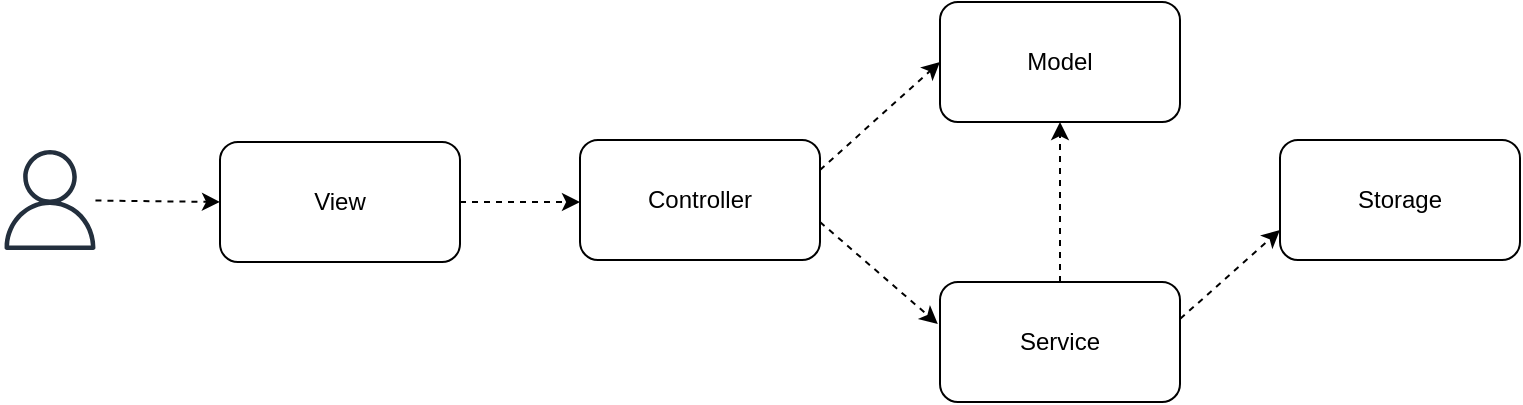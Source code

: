 <mxfile version="26.2.12" pages="5">
  <diagram id="ugaU2PE5hNisyk1NV4ZJ" name="Solution Architecture">
    <mxGraphModel dx="1100" dy="718" grid="1" gridSize="10" guides="1" tooltips="1" connect="1" arrows="1" fold="1" page="1" pageScale="1" pageWidth="827" pageHeight="1169" math="0" shadow="0">
      <root>
        <mxCell id="0" />
        <mxCell id="1" parent="0" />
        <mxCell id="hjz8ErEGfC1aOjkgx-5J-2" value="" style="sketch=0;outlineConnect=0;fontColor=#232F3E;gradientColor=none;fillColor=#232F3D;strokeColor=none;dashed=0;verticalLabelPosition=bottom;verticalAlign=top;align=center;html=1;fontSize=12;fontStyle=0;aspect=fixed;pointerEvents=1;shape=mxgraph.aws4.user;" vertex="1" parent="1">
          <mxGeometry x="110" y="384" width="50" height="50" as="geometry" />
        </mxCell>
        <mxCell id="hjz8ErEGfC1aOjkgx-5J-3" value="Controller" style="rounded=1;whiteSpace=wrap;html=1;" vertex="1" parent="1">
          <mxGeometry x="400" y="379" width="120" height="60" as="geometry" />
        </mxCell>
        <mxCell id="hjz8ErEGfC1aOjkgx-5J-4" value="View" style="rounded=1;whiteSpace=wrap;html=1;" vertex="1" parent="1">
          <mxGeometry x="220" y="380" width="120" height="60" as="geometry" />
        </mxCell>
        <mxCell id="hjz8ErEGfC1aOjkgx-5J-6" value="Storage" style="rounded=1;whiteSpace=wrap;html=1;" vertex="1" parent="1">
          <mxGeometry x="750" y="379" width="120" height="60" as="geometry" />
        </mxCell>
        <mxCell id="hjz8ErEGfC1aOjkgx-5J-9" value="Model" style="rounded=1;whiteSpace=wrap;html=1;" vertex="1" parent="1">
          <mxGeometry x="580" y="310" width="120" height="60" as="geometry" />
        </mxCell>
        <mxCell id="hjz8ErEGfC1aOjkgx-5J-10" value="Service" style="rounded=1;whiteSpace=wrap;html=1;" vertex="1" parent="1">
          <mxGeometry x="580" y="450" width="120" height="60" as="geometry" />
        </mxCell>
        <mxCell id="mGnPjEfvJ_xpPdYLqvQM-2" value="" style="endArrow=classic;html=1;rounded=0;entryX=0;entryY=0.5;entryDx=0;entryDy=0;dashed=1;" edge="1" parent="1" source="hjz8ErEGfC1aOjkgx-5J-2" target="hjz8ErEGfC1aOjkgx-5J-4">
          <mxGeometry width="50" height="50" relative="1" as="geometry">
            <mxPoint x="150" y="440" as="sourcePoint" />
            <mxPoint x="200" y="390" as="targetPoint" />
          </mxGeometry>
        </mxCell>
        <mxCell id="mGnPjEfvJ_xpPdYLqvQM-3" value="" style="endArrow=classic;html=1;rounded=0;dashed=1;exitX=1;exitY=0.5;exitDx=0;exitDy=0;" edge="1" parent="1" source="hjz8ErEGfC1aOjkgx-5J-4">
          <mxGeometry width="50" height="50" relative="1" as="geometry">
            <mxPoint x="138" y="419" as="sourcePoint" />
            <mxPoint x="400" y="410" as="targetPoint" />
          </mxGeometry>
        </mxCell>
        <mxCell id="mGnPjEfvJ_xpPdYLqvQM-4" value="" style="endArrow=classic;html=1;rounded=0;entryX=0;entryY=0.5;entryDx=0;entryDy=0;dashed=1;exitX=1;exitY=0.25;exitDx=0;exitDy=0;" edge="1" parent="1" source="hjz8ErEGfC1aOjkgx-5J-3" target="hjz8ErEGfC1aOjkgx-5J-9">
          <mxGeometry width="50" height="50" relative="1" as="geometry">
            <mxPoint x="350" y="420" as="sourcePoint" />
            <mxPoint x="410" y="419" as="targetPoint" />
          </mxGeometry>
        </mxCell>
        <mxCell id="mGnPjEfvJ_xpPdYLqvQM-5" value="" style="endArrow=classic;html=1;rounded=0;entryX=-0.009;entryY=0.35;entryDx=0;entryDy=0;dashed=1;exitX=1;exitY=0.683;exitDx=0;exitDy=0;entryPerimeter=0;exitPerimeter=0;startArrow=none;startFill=0;" edge="1" parent="1" source="hjz8ErEGfC1aOjkgx-5J-3" target="hjz8ErEGfC1aOjkgx-5J-10">
          <mxGeometry width="50" height="50" relative="1" as="geometry">
            <mxPoint x="530" y="404" as="sourcePoint" />
            <mxPoint x="590" y="350" as="targetPoint" />
          </mxGeometry>
        </mxCell>
        <mxCell id="mGnPjEfvJ_xpPdYLqvQM-6" value="" style="endArrow=classic;html=1;rounded=0;entryX=0;entryY=0.75;entryDx=0;entryDy=0;dashed=1;exitX=1.001;exitY=0.307;exitDx=0;exitDy=0;exitPerimeter=0;startArrow=none;startFill=0;" edge="1" parent="1" source="hjz8ErEGfC1aOjkgx-5J-10" target="hjz8ErEGfC1aOjkgx-5J-6">
          <mxGeometry width="50" height="50" relative="1" as="geometry">
            <mxPoint x="530" y="430" as="sourcePoint" />
            <mxPoint x="589" y="481" as="targetPoint" />
          </mxGeometry>
        </mxCell>
        <mxCell id="mGnPjEfvJ_xpPdYLqvQM-7" value="" style="endArrow=classic;html=1;rounded=0;entryX=0.5;entryY=1;entryDx=0;entryDy=0;dashed=1;exitX=0.5;exitY=0;exitDx=0;exitDy=0;startArrow=none;startFill=0;" edge="1" parent="1" source="hjz8ErEGfC1aOjkgx-5J-10" target="hjz8ErEGfC1aOjkgx-5J-9">
          <mxGeometry width="50" height="50" relative="1" as="geometry">
            <mxPoint x="710" y="478" as="sourcePoint" />
            <mxPoint x="760" y="434" as="targetPoint" />
          </mxGeometry>
        </mxCell>
      </root>
    </mxGraphModel>
  </diagram>
  <diagram name="Full Class Diagram" id="D2dMaaOnBkSUYKfhlZAn">
    <mxGraphModel dx="2040" dy="1061" grid="1" gridSize="10" guides="1" tooltips="1" connect="1" arrows="1" fold="1" page="1" pageScale="1" pageWidth="827" pageHeight="1169" math="0" shadow="0">
      <root>
        <mxCell id="0" />
        <mxCell id="1" parent="0" />
        <mxCell id="xvJcPgrTXBg1_X-vIGtB-1" value="MainController" style="swimlane;fontStyle=1;align=center;verticalAlign=top;childLayout=stackLayout;horizontal=1;startSize=26;horizontalStack=0;resizeParent=1;resizeParentMax=0;resizeLast=0;collapsible=1;marginBottom=0;whiteSpace=wrap;html=1;" parent="1" vertex="1">
          <mxGeometry x="150" y="270" width="160" height="86" as="geometry" />
        </mxCell>
        <mxCell id="xvJcPgrTXBg1_X-vIGtB-2" value="+ field: type" style="text;strokeColor=none;fillColor=none;align=left;verticalAlign=top;spacingLeft=4;spacingRight=4;overflow=hidden;rotatable=0;points=[[0,0.5],[1,0.5]];portConstraint=eastwest;whiteSpace=wrap;html=1;" parent="xvJcPgrTXBg1_X-vIGtB-1" vertex="1">
          <mxGeometry y="26" width="160" height="26" as="geometry" />
        </mxCell>
        <mxCell id="xvJcPgrTXBg1_X-vIGtB-3" value="" style="line;strokeWidth=1;fillColor=none;align=left;verticalAlign=middle;spacingTop=-1;spacingLeft=3;spacingRight=3;rotatable=0;labelPosition=right;points=[];portConstraint=eastwest;strokeColor=inherit;" parent="xvJcPgrTXBg1_X-vIGtB-1" vertex="1">
          <mxGeometry y="52" width="160" height="8" as="geometry" />
        </mxCell>
        <mxCell id="xvJcPgrTXBg1_X-vIGtB-4" value="+ method(type): type" style="text;strokeColor=none;fillColor=none;align=left;verticalAlign=top;spacingLeft=4;spacingRight=4;overflow=hidden;rotatable=0;points=[[0,0.5],[1,0.5]];portConstraint=eastwest;whiteSpace=wrap;html=1;" parent="xvJcPgrTXBg1_X-vIGtB-1" vertex="1">
          <mxGeometry y="60" width="160" height="26" as="geometry" />
        </mxCell>
        <mxCell id="xvJcPgrTXBg1_X-vIGtB-5" value="Session" style="swimlane;fontStyle=1;align=center;verticalAlign=top;childLayout=stackLayout;horizontal=1;startSize=26;horizontalStack=0;resizeParent=1;resizeParentMax=0;resizeLast=0;collapsible=1;marginBottom=0;whiteSpace=wrap;html=1;" parent="1" vertex="1">
          <mxGeometry x="430" y="270" width="160" height="86" as="geometry" />
        </mxCell>
        <mxCell id="xvJcPgrTXBg1_X-vIGtB-6" value="+ field: type" style="text;strokeColor=none;fillColor=none;align=left;verticalAlign=top;spacingLeft=4;spacingRight=4;overflow=hidden;rotatable=0;points=[[0,0.5],[1,0.5]];portConstraint=eastwest;whiteSpace=wrap;html=1;" parent="xvJcPgrTXBg1_X-vIGtB-5" vertex="1">
          <mxGeometry y="26" width="160" height="26" as="geometry" />
        </mxCell>
        <mxCell id="xvJcPgrTXBg1_X-vIGtB-7" value="" style="line;strokeWidth=1;fillColor=none;align=left;verticalAlign=middle;spacingTop=-1;spacingLeft=3;spacingRight=3;rotatable=0;labelPosition=right;points=[];portConstraint=eastwest;strokeColor=inherit;" parent="xvJcPgrTXBg1_X-vIGtB-5" vertex="1">
          <mxGeometry y="52" width="160" height="8" as="geometry" />
        </mxCell>
        <mxCell id="xvJcPgrTXBg1_X-vIGtB-8" value="+ method(type): type" style="text;strokeColor=none;fillColor=none;align=left;verticalAlign=top;spacingLeft=4;spacingRight=4;overflow=hidden;rotatable=0;points=[[0,0.5],[1,0.5]];portConstraint=eastwest;whiteSpace=wrap;html=1;" parent="xvJcPgrTXBg1_X-vIGtB-5" vertex="1">
          <mxGeometry y="60" width="160" height="26" as="geometry" />
        </mxCell>
        <mxCell id="xvJcPgrTXBg1_X-vIGtB-9" value="BreakManager" style="swimlane;fontStyle=1;align=center;verticalAlign=top;childLayout=stackLayout;horizontal=1;startSize=26;horizontalStack=0;resizeParent=1;resizeParentMax=0;resizeLast=0;collapsible=1;marginBottom=0;whiteSpace=wrap;html=1;" parent="1" vertex="1">
          <mxGeometry x="800" y="280" width="160" height="86" as="geometry" />
        </mxCell>
        <mxCell id="xvJcPgrTXBg1_X-vIGtB-10" value="+ field: type" style="text;strokeColor=none;fillColor=none;align=left;verticalAlign=top;spacingLeft=4;spacingRight=4;overflow=hidden;rotatable=0;points=[[0,0.5],[1,0.5]];portConstraint=eastwest;whiteSpace=wrap;html=1;" parent="xvJcPgrTXBg1_X-vIGtB-9" vertex="1">
          <mxGeometry y="26" width="160" height="26" as="geometry" />
        </mxCell>
        <mxCell id="xvJcPgrTXBg1_X-vIGtB-11" value="" style="line;strokeWidth=1;fillColor=none;align=left;verticalAlign=middle;spacingTop=-1;spacingLeft=3;spacingRight=3;rotatable=0;labelPosition=right;points=[];portConstraint=eastwest;strokeColor=inherit;" parent="xvJcPgrTXBg1_X-vIGtB-9" vertex="1">
          <mxGeometry y="52" width="160" height="8" as="geometry" />
        </mxCell>
        <mxCell id="xvJcPgrTXBg1_X-vIGtB-12" value="+ method(type): type" style="text;strokeColor=none;fillColor=none;align=left;verticalAlign=top;spacingLeft=4;spacingRight=4;overflow=hidden;rotatable=0;points=[[0,0.5],[1,0.5]];portConstraint=eastwest;whiteSpace=wrap;html=1;" parent="xvJcPgrTXBg1_X-vIGtB-9" vertex="1">
          <mxGeometry y="60" width="160" height="26" as="geometry" />
        </mxCell>
        <mxCell id="xvJcPgrTXBg1_X-vIGtB-13" value="TimerManager" style="swimlane;fontStyle=1;align=center;verticalAlign=top;childLayout=stackLayout;horizontal=1;startSize=26;horizontalStack=0;resizeParent=1;resizeParentMax=0;resizeLast=0;collapsible=1;marginBottom=0;whiteSpace=wrap;html=1;" parent="1" vertex="1">
          <mxGeometry x="650" y="160" width="160" height="86" as="geometry" />
        </mxCell>
        <mxCell id="xvJcPgrTXBg1_X-vIGtB-14" value="+ field: type" style="text;strokeColor=none;fillColor=none;align=left;verticalAlign=top;spacingLeft=4;spacingRight=4;overflow=hidden;rotatable=0;points=[[0,0.5],[1,0.5]];portConstraint=eastwest;whiteSpace=wrap;html=1;" parent="xvJcPgrTXBg1_X-vIGtB-13" vertex="1">
          <mxGeometry y="26" width="160" height="26" as="geometry" />
        </mxCell>
        <mxCell id="xvJcPgrTXBg1_X-vIGtB-15" value="" style="line;strokeWidth=1;fillColor=none;align=left;verticalAlign=middle;spacingTop=-1;spacingLeft=3;spacingRight=3;rotatable=0;labelPosition=right;points=[];portConstraint=eastwest;strokeColor=inherit;" parent="xvJcPgrTXBg1_X-vIGtB-13" vertex="1">
          <mxGeometry y="52" width="160" height="8" as="geometry" />
        </mxCell>
        <mxCell id="xvJcPgrTXBg1_X-vIGtB-16" value="+ method(type): type" style="text;strokeColor=none;fillColor=none;align=left;verticalAlign=top;spacingLeft=4;spacingRight=4;overflow=hidden;rotatable=0;points=[[0,0.5],[1,0.5]];portConstraint=eastwest;whiteSpace=wrap;html=1;" parent="xvJcPgrTXBg1_X-vIGtB-13" vertex="1">
          <mxGeometry y="60" width="160" height="26" as="geometry" />
        </mxCell>
        <mxCell id="xvJcPgrTXBg1_X-vIGtB-17" value="SessionDuration" style="swimlane;fontStyle=1;align=center;verticalAlign=top;childLayout=stackLayout;horizontal=1;startSize=26;horizontalStack=0;resizeParent=1;resizeParentMax=0;resizeLast=0;collapsible=1;marginBottom=0;whiteSpace=wrap;html=1;" parent="1" vertex="1">
          <mxGeometry x="800" y="424" width="160" height="86" as="geometry" />
        </mxCell>
        <mxCell id="xvJcPgrTXBg1_X-vIGtB-18" value="+ field: type" style="text;strokeColor=none;fillColor=none;align=left;verticalAlign=top;spacingLeft=4;spacingRight=4;overflow=hidden;rotatable=0;points=[[0,0.5],[1,0.5]];portConstraint=eastwest;whiteSpace=wrap;html=1;" parent="xvJcPgrTXBg1_X-vIGtB-17" vertex="1">
          <mxGeometry y="26" width="160" height="26" as="geometry" />
        </mxCell>
        <mxCell id="xvJcPgrTXBg1_X-vIGtB-19" value="" style="line;strokeWidth=1;fillColor=none;align=left;verticalAlign=middle;spacingTop=-1;spacingLeft=3;spacingRight=3;rotatable=0;labelPosition=right;points=[];portConstraint=eastwest;strokeColor=inherit;" parent="xvJcPgrTXBg1_X-vIGtB-17" vertex="1">
          <mxGeometry y="52" width="160" height="8" as="geometry" />
        </mxCell>
        <mxCell id="xvJcPgrTXBg1_X-vIGtB-20" value="+ method(type): type" style="text;strokeColor=none;fillColor=none;align=left;verticalAlign=top;spacingLeft=4;spacingRight=4;overflow=hidden;rotatable=0;points=[[0,0.5],[1,0.5]];portConstraint=eastwest;whiteSpace=wrap;html=1;" parent="xvJcPgrTXBg1_X-vIGtB-17" vertex="1">
          <mxGeometry y="60" width="160" height="26" as="geometry" />
        </mxCell>
        <mxCell id="xvJcPgrTXBg1_X-vIGtB-22" value="SessionTagging" style="swimlane;fontStyle=1;align=center;verticalAlign=top;childLayout=stackLayout;horizontal=1;startSize=26;horizontalStack=0;resizeParent=1;resizeParentMax=0;resizeLast=0;collapsible=1;marginBottom=0;whiteSpace=wrap;html=1;" parent="1" vertex="1">
          <mxGeometry x="550" y="542" width="160" height="86" as="geometry" />
        </mxCell>
        <mxCell id="xvJcPgrTXBg1_X-vIGtB-23" value="+ field: type" style="text;strokeColor=none;fillColor=none;align=left;verticalAlign=top;spacingLeft=4;spacingRight=4;overflow=hidden;rotatable=0;points=[[0,0.5],[1,0.5]];portConstraint=eastwest;whiteSpace=wrap;html=1;" parent="xvJcPgrTXBg1_X-vIGtB-22" vertex="1">
          <mxGeometry y="26" width="160" height="26" as="geometry" />
        </mxCell>
        <mxCell id="xvJcPgrTXBg1_X-vIGtB-24" value="" style="line;strokeWidth=1;fillColor=none;align=left;verticalAlign=middle;spacingTop=-1;spacingLeft=3;spacingRight=3;rotatable=0;labelPosition=right;points=[];portConstraint=eastwest;strokeColor=inherit;" parent="xvJcPgrTXBg1_X-vIGtB-22" vertex="1">
          <mxGeometry y="52" width="160" height="8" as="geometry" />
        </mxCell>
        <mxCell id="xvJcPgrTXBg1_X-vIGtB-25" value="+ method(type): type" style="text;strokeColor=none;fillColor=none;align=left;verticalAlign=top;spacingLeft=4;spacingRight=4;overflow=hidden;rotatable=0;points=[[0,0.5],[1,0.5]];portConstraint=eastwest;whiteSpace=wrap;html=1;" parent="xvJcPgrTXBg1_X-vIGtB-22" vertex="1">
          <mxGeometry y="60" width="160" height="26" as="geometry" />
        </mxCell>
        <mxCell id="xvJcPgrTXBg1_X-vIGtB-26" value="Module" style="swimlane;fontStyle=1;align=center;verticalAlign=top;childLayout=stackLayout;horizontal=1;startSize=26;horizontalStack=0;resizeParent=1;resizeParentMax=0;resizeLast=0;collapsible=1;marginBottom=0;whiteSpace=wrap;html=1;" parent="1" vertex="1">
          <mxGeometry x="860" y="542" width="160" height="86" as="geometry" />
        </mxCell>
        <mxCell id="xvJcPgrTXBg1_X-vIGtB-27" value="+ field: type" style="text;strokeColor=none;fillColor=none;align=left;verticalAlign=top;spacingLeft=4;spacingRight=4;overflow=hidden;rotatable=0;points=[[0,0.5],[1,0.5]];portConstraint=eastwest;whiteSpace=wrap;html=1;" parent="xvJcPgrTXBg1_X-vIGtB-26" vertex="1">
          <mxGeometry y="26" width="160" height="26" as="geometry" />
        </mxCell>
        <mxCell id="xvJcPgrTXBg1_X-vIGtB-28" value="" style="line;strokeWidth=1;fillColor=none;align=left;verticalAlign=middle;spacingTop=-1;spacingLeft=3;spacingRight=3;rotatable=0;labelPosition=right;points=[];portConstraint=eastwest;strokeColor=inherit;" parent="xvJcPgrTXBg1_X-vIGtB-26" vertex="1">
          <mxGeometry y="52" width="160" height="8" as="geometry" />
        </mxCell>
        <mxCell id="xvJcPgrTXBg1_X-vIGtB-29" value="+ method(type): type" style="text;strokeColor=none;fillColor=none;align=left;verticalAlign=top;spacingLeft=4;spacingRight=4;overflow=hidden;rotatable=0;points=[[0,0.5],[1,0.5]];portConstraint=eastwest;whiteSpace=wrap;html=1;" parent="xvJcPgrTXBg1_X-vIGtB-26" vertex="1">
          <mxGeometry y="60" width="160" height="26" as="geometry" />
        </mxCell>
        <mxCell id="xvJcPgrTXBg1_X-vIGtB-30" value="SessionService" style="swimlane;fontStyle=1;align=center;verticalAlign=top;childLayout=stackLayout;horizontal=1;startSize=26;horizontalStack=0;resizeParent=1;resizeParentMax=0;resizeLast=0;collapsible=1;marginBottom=0;whiteSpace=wrap;html=1;" parent="1" vertex="1">
          <mxGeometry x="290" y="670" width="160" height="86" as="geometry" />
        </mxCell>
        <mxCell id="xvJcPgrTXBg1_X-vIGtB-31" value="+ field: type" style="text;strokeColor=none;fillColor=none;align=left;verticalAlign=top;spacingLeft=4;spacingRight=4;overflow=hidden;rotatable=0;points=[[0,0.5],[1,0.5]];portConstraint=eastwest;whiteSpace=wrap;html=1;" parent="xvJcPgrTXBg1_X-vIGtB-30" vertex="1">
          <mxGeometry y="26" width="160" height="26" as="geometry" />
        </mxCell>
        <mxCell id="xvJcPgrTXBg1_X-vIGtB-32" value="" style="line;strokeWidth=1;fillColor=none;align=left;verticalAlign=middle;spacingTop=-1;spacingLeft=3;spacingRight=3;rotatable=0;labelPosition=right;points=[];portConstraint=eastwest;strokeColor=inherit;" parent="xvJcPgrTXBg1_X-vIGtB-30" vertex="1">
          <mxGeometry y="52" width="160" height="8" as="geometry" />
        </mxCell>
        <mxCell id="xvJcPgrTXBg1_X-vIGtB-33" value="+ method(type): type" style="text;strokeColor=none;fillColor=none;align=left;verticalAlign=top;spacingLeft=4;spacingRight=4;overflow=hidden;rotatable=0;points=[[0,0.5],[1,0.5]];portConstraint=eastwest;whiteSpace=wrap;html=1;" parent="xvJcPgrTXBg1_X-vIGtB-30" vertex="1">
          <mxGeometry y="60" width="160" height="26" as="geometry" />
        </mxCell>
        <mxCell id="xvJcPgrTXBg1_X-vIGtB-34" value="StorageService" style="swimlane;fontStyle=1;align=center;verticalAlign=top;childLayout=stackLayout;horizontal=1;startSize=26;horizontalStack=0;resizeParent=1;resizeParentMax=0;resizeLast=0;collapsible=1;marginBottom=0;whiteSpace=wrap;html=1;" parent="1" vertex="1">
          <mxGeometry x="550" y="670" width="160" height="86" as="geometry" />
        </mxCell>
        <mxCell id="xvJcPgrTXBg1_X-vIGtB-35" value="+ field: type" style="text;strokeColor=none;fillColor=none;align=left;verticalAlign=top;spacingLeft=4;spacingRight=4;overflow=hidden;rotatable=0;points=[[0,0.5],[1,0.5]];portConstraint=eastwest;whiteSpace=wrap;html=1;" parent="xvJcPgrTXBg1_X-vIGtB-34" vertex="1">
          <mxGeometry y="26" width="160" height="26" as="geometry" />
        </mxCell>
        <mxCell id="xvJcPgrTXBg1_X-vIGtB-36" value="" style="line;strokeWidth=1;fillColor=none;align=left;verticalAlign=middle;spacingTop=-1;spacingLeft=3;spacingRight=3;rotatable=0;labelPosition=right;points=[];portConstraint=eastwest;strokeColor=inherit;" parent="xvJcPgrTXBg1_X-vIGtB-34" vertex="1">
          <mxGeometry y="52" width="160" height="8" as="geometry" />
        </mxCell>
        <mxCell id="xvJcPgrTXBg1_X-vIGtB-37" value="+ method(type): type" style="text;strokeColor=none;fillColor=none;align=left;verticalAlign=top;spacingLeft=4;spacingRight=4;overflow=hidden;rotatable=0;points=[[0,0.5],[1,0.5]];portConstraint=eastwest;whiteSpace=wrap;html=1;" parent="xvJcPgrTXBg1_X-vIGtB-34" vertex="1">
          <mxGeometry y="60" width="160" height="26" as="geometry" />
        </mxCell>
        <mxCell id="xvJcPgrTXBg1_X-vIGtB-38" value="SessionRecord" style="swimlane;fontStyle=1;align=center;verticalAlign=top;childLayout=stackLayout;horizontal=1;startSize=26;horizontalStack=0;resizeParent=1;resizeParentMax=0;resizeLast=0;collapsible=1;marginBottom=0;whiteSpace=wrap;html=1;" parent="1" vertex="1">
          <mxGeometry x="290" y="820" width="160" height="86" as="geometry" />
        </mxCell>
        <mxCell id="xvJcPgrTXBg1_X-vIGtB-39" value="+ field: type" style="text;strokeColor=none;fillColor=none;align=left;verticalAlign=top;spacingLeft=4;spacingRight=4;overflow=hidden;rotatable=0;points=[[0,0.5],[1,0.5]];portConstraint=eastwest;whiteSpace=wrap;html=1;" parent="xvJcPgrTXBg1_X-vIGtB-38" vertex="1">
          <mxGeometry y="26" width="160" height="26" as="geometry" />
        </mxCell>
        <mxCell id="xvJcPgrTXBg1_X-vIGtB-40" value="" style="line;strokeWidth=1;fillColor=none;align=left;verticalAlign=middle;spacingTop=-1;spacingLeft=3;spacingRight=3;rotatable=0;labelPosition=right;points=[];portConstraint=eastwest;strokeColor=inherit;" parent="xvJcPgrTXBg1_X-vIGtB-38" vertex="1">
          <mxGeometry y="52" width="160" height="8" as="geometry" />
        </mxCell>
        <mxCell id="xvJcPgrTXBg1_X-vIGtB-41" value="+ method(type): type" style="text;strokeColor=none;fillColor=none;align=left;verticalAlign=top;spacingLeft=4;spacingRight=4;overflow=hidden;rotatable=0;points=[[0,0.5],[1,0.5]];portConstraint=eastwest;whiteSpace=wrap;html=1;" parent="xvJcPgrTXBg1_X-vIGtB-38" vertex="1">
          <mxGeometry y="60" width="160" height="26" as="geometry" />
        </mxCell>
        <mxCell id="xvJcPgrTXBg1_X-vIGtB-42" value="«enumeration»&lt;br&gt;&lt;b&gt;DefaultSessionCategory&lt;/b&gt;" style="html=1;whiteSpace=wrap;" parent="1" vertex="1">
          <mxGeometry x="254" y="510" width="160" height="50" as="geometry" />
        </mxCell>
        <mxCell id="xvJcPgrTXBg1_X-vIGtB-44" value="«enumeration»&lt;br&gt;&lt;b&gt;SessionDurationEnum&lt;/b&gt;" style="html=1;whiteSpace=wrap;" parent="1" vertex="1">
          <mxGeometry x="254" y="400" width="160" height="50" as="geometry" />
        </mxCell>
        <mxCell id="xvJcPgrTXBg1_X-vIGtB-45" value="" style="endArrow=open;endFill=1;endSize=12;html=1;rounded=0;exitX=0.999;exitY=0.18;exitDx=0;exitDy=0;exitPerimeter=0;entryX=-0.01;entryY=0.193;entryDx=0;entryDy=0;entryPerimeter=0;" parent="1" source="xvJcPgrTXBg1_X-vIGtB-1" target="xvJcPgrTXBg1_X-vIGtB-5" edge="1">
          <mxGeometry width="160" relative="1" as="geometry">
            <mxPoint x="290" y="400" as="sourcePoint" />
            <mxPoint x="380" y="285" as="targetPoint" />
          </mxGeometry>
        </mxCell>
        <mxCell id="xvJcPgrTXBg1_X-vIGtB-74" value="currentSession" style="edgeLabel;html=1;align=center;verticalAlign=middle;resizable=0;points=[];" parent="xvJcPgrTXBg1_X-vIGtB-45" vertex="1" connectable="0">
          <mxGeometry x="-0.126" y="2" relative="1" as="geometry">
            <mxPoint x="58" y="-24" as="offset" />
          </mxGeometry>
        </mxCell>
        <mxCell id="xvJcPgrTXBg1_X-vIGtB-46" value="1" style="endArrow=open;html=1;endSize=12;startArrow=diamondThin;startSize=14;startFill=1;edgeStyle=orthogonalEdgeStyle;align=left;verticalAlign=bottom;rounded=0;entryX=-0.004;entryY=0.131;entryDx=0;entryDy=0;entryPerimeter=0;exitX=0.823;exitY=0.008;exitDx=0;exitDy=0;exitPerimeter=0;" parent="1" source="xvJcPgrTXBg1_X-vIGtB-5" target="xvJcPgrTXBg1_X-vIGtB-13" edge="1">
          <mxGeometry x="-0.826" y="22" relative="1" as="geometry">
            <mxPoint x="500" y="400" as="sourcePoint" />
            <mxPoint x="660" y="400" as="targetPoint" />
            <mxPoint as="offset" />
          </mxGeometry>
        </mxCell>
        <mxCell id="xvJcPgrTXBg1_X-vIGtB-47" value="1" style="edgeLabel;html=1;align=center;verticalAlign=middle;resizable=0;points=[];" parent="xvJcPgrTXBg1_X-vIGtB-46" vertex="1" connectable="0">
          <mxGeometry x="0.875" y="1" relative="1" as="geometry">
            <mxPoint x="-5" y="-10" as="offset" />
          </mxGeometry>
        </mxCell>
        <mxCell id="xvJcPgrTXBg1_X-vIGtB-75" value="timerManager" style="edgeLabel;html=1;align=center;verticalAlign=middle;resizable=0;points=[];" parent="xvJcPgrTXBg1_X-vIGtB-46" vertex="1" connectable="0">
          <mxGeometry x="-0.015" y="-1" relative="1" as="geometry">
            <mxPoint x="47" y="11" as="offset" />
          </mxGeometry>
        </mxCell>
        <mxCell id="xvJcPgrTXBg1_X-vIGtB-48" value="1" style="endArrow=open;html=1;endSize=12;startArrow=diamondThin;startSize=14;startFill=1;edgeStyle=orthogonalEdgeStyle;align=left;verticalAlign=bottom;rounded=0;entryX=0.008;entryY=0.17;entryDx=0;entryDy=0;entryPerimeter=0;exitX=1;exitY=0.5;exitDx=0;exitDy=0;" parent="1" source="xvJcPgrTXBg1_X-vIGtB-6" target="xvJcPgrTXBg1_X-vIGtB-9" edge="1">
          <mxGeometry x="-1" y="3" relative="1" as="geometry">
            <mxPoint x="550" y="297" as="sourcePoint" />
            <mxPoint x="659" y="181" as="targetPoint" />
          </mxGeometry>
        </mxCell>
        <mxCell id="xvJcPgrTXBg1_X-vIGtB-49" value="1" style="edgeLabel;html=1;align=center;verticalAlign=middle;resizable=0;points=[];" parent="xvJcPgrTXBg1_X-vIGtB-48" vertex="1" connectable="0">
          <mxGeometry x="0.875" y="1" relative="1" as="geometry">
            <mxPoint x="-5" y="-10" as="offset" />
          </mxGeometry>
        </mxCell>
        <mxCell id="xvJcPgrTXBg1_X-vIGtB-76" value="breakManager" style="edgeLabel;html=1;align=center;verticalAlign=middle;resizable=0;points=[];" parent="xvJcPgrTXBg1_X-vIGtB-48" vertex="1" connectable="0">
          <mxGeometry x="-0.01" relative="1" as="geometry">
            <mxPoint x="65" y="8" as="offset" />
          </mxGeometry>
        </mxCell>
        <mxCell id="xvJcPgrTXBg1_X-vIGtB-50" value="1" style="endArrow=open;html=1;endSize=12;startArrow=diamondThin;startSize=14;startFill=1;edgeStyle=orthogonalEdgeStyle;align=left;verticalAlign=bottom;rounded=0;entryX=0;entryY=0.116;entryDx=0;entryDy=0;entryPerimeter=0;exitX=1;exitY=0.5;exitDx=0;exitDy=0;" parent="1" source="xvJcPgrTXBg1_X-vIGtB-8" target="xvJcPgrTXBg1_X-vIGtB-17" edge="1">
          <mxGeometry x="-1" y="3" relative="1" as="geometry">
            <mxPoint x="550" y="319" as="sourcePoint" />
            <mxPoint x="691" y="315" as="targetPoint" />
          </mxGeometry>
        </mxCell>
        <mxCell id="xvJcPgrTXBg1_X-vIGtB-51" value="1" style="edgeLabel;html=1;align=center;verticalAlign=middle;resizable=0;points=[];" parent="xvJcPgrTXBg1_X-vIGtB-50" vertex="1" connectable="0">
          <mxGeometry x="0.875" y="1" relative="1" as="geometry">
            <mxPoint x="-5" y="-10" as="offset" />
          </mxGeometry>
        </mxCell>
        <mxCell id="xvJcPgrTXBg1_X-vIGtB-77" value="sessionDuration" style="edgeLabel;html=1;align=center;verticalAlign=middle;resizable=0;points=[];" parent="xvJcPgrTXBg1_X-vIGtB-50" vertex="1" connectable="0">
          <mxGeometry x="-0.025" y="1" relative="1" as="geometry">
            <mxPoint x="54" y="65" as="offset" />
          </mxGeometry>
        </mxCell>
        <mxCell id="xvJcPgrTXBg1_X-vIGtB-52" value="1" style="endArrow=open;html=1;endSize=12;startArrow=diamondThin;startSize=14;startFill=1;edgeStyle=orthogonalEdgeStyle;align=left;verticalAlign=bottom;rounded=0;entryX=0.5;entryY=0;entryDx=0;entryDy=0;exitX=0.841;exitY=0.974;exitDx=0;exitDy=0;exitPerimeter=0;" parent="1" source="xvJcPgrTXBg1_X-vIGtB-8" target="xvJcPgrTXBg1_X-vIGtB-22" edge="1">
          <mxGeometry x="-0.871" y="15" relative="1" as="geometry">
            <mxPoint x="550" y="353" as="sourcePoint" />
            <mxPoint x="700" y="440" as="targetPoint" />
            <mxPoint as="offset" />
          </mxGeometry>
        </mxCell>
        <mxCell id="xvJcPgrTXBg1_X-vIGtB-53" value="1" style="edgeLabel;html=1;align=center;verticalAlign=middle;resizable=0;points=[];" parent="xvJcPgrTXBg1_X-vIGtB-52" vertex="1" connectable="0">
          <mxGeometry x="0.875" y="1" relative="1" as="geometry">
            <mxPoint x="-5" y="-10" as="offset" />
          </mxGeometry>
        </mxCell>
        <mxCell id="xvJcPgrTXBg1_X-vIGtB-78" value="sessionTagging" style="edgeLabel;html=1;align=center;verticalAlign=middle;resizable=0;points=[];" parent="xvJcPgrTXBg1_X-vIGtB-52" vertex="1" connectable="0">
          <mxGeometry x="-0.209" y="3" relative="1" as="geometry">
            <mxPoint x="110" y="74" as="offset" />
          </mxGeometry>
        </mxCell>
        <mxCell id="xvJcPgrTXBg1_X-vIGtB-55" value="1" style="endArrow=open;html=1;endSize=12;startArrow=none;startSize=14;startFill=0;edgeStyle=orthogonalEdgeStyle;align=left;verticalAlign=bottom;rounded=0;exitX=1.013;exitY=0.155;exitDx=0;exitDy=0;exitPerimeter=0;entryX=-0.008;entryY=0.15;entryDx=0;entryDy=0;entryPerimeter=0;" parent="1" source="xvJcPgrTXBg1_X-vIGtB-22" target="xvJcPgrTXBg1_X-vIGtB-26" edge="1">
          <mxGeometry x="-1" y="3" relative="1" as="geometry">
            <mxPoint x="530" y="520" as="sourcePoint" />
            <mxPoint x="690" y="520" as="targetPoint" />
          </mxGeometry>
        </mxCell>
        <mxCell id="xvJcPgrTXBg1_X-vIGtB-56" value="1" style="edgeLabel;html=1;align=center;verticalAlign=middle;resizable=0;points=[];" parent="xvJcPgrTXBg1_X-vIGtB-55" vertex="1" connectable="0">
          <mxGeometry x="0.638" y="-1" relative="1" as="geometry">
            <mxPoint y="-14" as="offset" />
          </mxGeometry>
        </mxCell>
        <mxCell id="xvJcPgrTXBg1_X-vIGtB-79" value="module" style="edgeLabel;html=1;align=center;verticalAlign=middle;resizable=0;points=[];" parent="xvJcPgrTXBg1_X-vIGtB-55" vertex="1" connectable="0">
          <mxGeometry x="-0.246" y="-3" relative="1" as="geometry">
            <mxPoint x="63" y="12" as="offset" />
          </mxGeometry>
        </mxCell>
        <mxCell id="xvJcPgrTXBg1_X-vIGtB-57" value="Use" style="endArrow=open;endSize=12;dashed=1;html=1;rounded=0;exitX=0.178;exitY=0.981;exitDx=0;exitDy=0;exitPerimeter=0;edgeStyle=orthogonalEdgeStyle;entryX=-0.003;entryY=0.145;entryDx=0;entryDy=0;entryPerimeter=0;" parent="1" source="xvJcPgrTXBg1_X-vIGtB-4" target="xvJcPgrTXBg1_X-vIGtB-30" edge="1">
          <mxGeometry width="160" relative="1" as="geometry">
            <mxPoint x="90" y="540" as="sourcePoint" />
            <mxPoint x="210" y="700" as="targetPoint" />
            <Array as="points">
              <mxPoint x="179" y="357" />
              <mxPoint x="180" y="357" />
              <mxPoint x="180" y="690" />
              <mxPoint x="240" y="690" />
              <mxPoint x="240" y="682" />
            </Array>
          </mxGeometry>
        </mxCell>
        <mxCell id="xvJcPgrTXBg1_X-vIGtB-59" value="Use" style="endArrow=open;endSize=12;dashed=1;html=1;rounded=0;exitX=1.009;exitY=0.177;exitDx=0;exitDy=0;exitPerimeter=0;entryX=0;entryY=0.177;entryDx=0;entryDy=0;entryPerimeter=0;" parent="1" source="xvJcPgrTXBg1_X-vIGtB-30" target="xvJcPgrTXBg1_X-vIGtB-34" edge="1">
          <mxGeometry width="160" relative="1" as="geometry">
            <mxPoint x="490" y="790" as="sourcePoint" />
            <mxPoint x="650" y="790" as="targetPoint" />
          </mxGeometry>
        </mxCell>
        <mxCell id="xvJcPgrTXBg1_X-vIGtB-60" value="" style="endArrow=block;endFill=1;html=1;edgeStyle=orthogonalEdgeStyle;align=left;verticalAlign=top;rounded=0;entryX=0.625;entryY=0;entryDx=0;entryDy=0;entryPerimeter=0;exitX=0.632;exitY=0.994;exitDx=0;exitDy=0;exitPerimeter=0;" parent="1" source="xvJcPgrTXBg1_X-vIGtB-33" target="xvJcPgrTXBg1_X-vIGtB-38" edge="1">
          <mxGeometry x="-0.214" y="10" relative="1" as="geometry">
            <mxPoint x="350" y="790" as="sourcePoint" />
            <mxPoint x="510" y="790" as="targetPoint" />
            <Array as="points">
              <mxPoint x="390" y="756" />
            </Array>
            <mxPoint as="offset" />
          </mxGeometry>
        </mxCell>
        <mxCell id="xvJcPgrTXBg1_X-vIGtB-61" value="1" style="edgeLabel;resizable=0;html=1;align=left;verticalAlign=bottom;" parent="xvJcPgrTXBg1_X-vIGtB-60" connectable="0" vertex="1">
          <mxGeometry x="-1" relative="1" as="geometry">
            <mxPoint y="24" as="offset" />
          </mxGeometry>
        </mxCell>
        <mxCell id="xvJcPgrTXBg1_X-vIGtB-62" value="1..*" style="edgeLabel;html=1;align=center;verticalAlign=middle;resizable=0;points=[];" parent="xvJcPgrTXBg1_X-vIGtB-60" vertex="1" connectable="0">
          <mxGeometry x="0.747" y="-1" relative="1" as="geometry">
            <mxPoint x="11" y="-6" as="offset" />
          </mxGeometry>
        </mxCell>
        <mxCell id="xvJcPgrTXBg1_X-vIGtB-63" value="Refers to" style="endArrow=open;endSize=12;dashed=1;html=1;rounded=0;exitX=0.515;exitY=1.029;exitDx=0;exitDy=0;exitPerimeter=0;entryX=0;entryY=0.5;entryDx=0;entryDy=0;" parent="1" source="xvJcPgrTXBg1_X-vIGtB-4" target="xvJcPgrTXBg1_X-vIGtB-44" edge="1">
          <mxGeometry x="-0.263" y="-2" width="160" relative="1" as="geometry">
            <mxPoint x="220" y="400" as="sourcePoint" />
            <mxPoint x="380" y="400" as="targetPoint" />
            <Array as="points">
              <mxPoint x="232" y="425" />
            </Array>
            <mxPoint as="offset" />
          </mxGeometry>
        </mxCell>
        <mxCell id="xvJcPgrTXBg1_X-vIGtB-65" value="Refers to" style="endArrow=open;endSize=12;dashed=1;html=1;rounded=0;exitX=0.437;exitY=1.151;exitDx=0;exitDy=0;exitPerimeter=0;entryX=0.5;entryY=0;entryDx=0;entryDy=0;" parent="1" source="xvJcPgrTXBg1_X-vIGtB-8" target="xvJcPgrTXBg1_X-vIGtB-42" edge="1">
          <mxGeometry width="160" relative="1" as="geometry">
            <mxPoint x="470" y="460" as="sourcePoint" />
            <mxPoint x="630" y="460" as="targetPoint" />
            <Array as="points">
              <mxPoint x="500" y="470" />
              <mxPoint x="334" y="470" />
            </Array>
          </mxGeometry>
        </mxCell>
        <mxCell id="xvJcPgrTXBg1_X-vIGtB-66" value="Refers to" style="endArrow=open;endSize=12;dashed=1;html=1;rounded=0;exitX=0;exitY=0.223;exitDx=0;exitDy=0;exitPerimeter=0;entryX=0.5;entryY=1;entryDx=0;entryDy=0;" parent="1" source="xvJcPgrTXBg1_X-vIGtB-22" target="xvJcPgrTXBg1_X-vIGtB-42" edge="1">
          <mxGeometry width="160" relative="1" as="geometry">
            <mxPoint x="460" y="370" as="sourcePoint" />
            <mxPoint x="344" y="520" as="targetPoint" />
            <Array as="points">
              <mxPoint x="440" y="560" />
              <mxPoint x="440" y="600" />
              <mxPoint x="334" y="600" />
            </Array>
          </mxGeometry>
        </mxCell>
        <mxCell id="xvJcPgrTXBg1_X-vIGtB-67" value="StatsController" style="swimlane;fontStyle=1;align=center;verticalAlign=top;childLayout=stackLayout;horizontal=1;startSize=26;horizontalStack=0;resizeParent=1;resizeParentMax=0;resizeLast=0;collapsible=1;marginBottom=0;whiteSpace=wrap;html=1;" parent="1" vertex="1">
          <mxGeometry x="120" y="930" width="160" height="86" as="geometry" />
        </mxCell>
        <mxCell id="xvJcPgrTXBg1_X-vIGtB-68" value="+ field: type" style="text;strokeColor=none;fillColor=none;align=left;verticalAlign=top;spacingLeft=4;spacingRight=4;overflow=hidden;rotatable=0;points=[[0,0.5],[1,0.5]];portConstraint=eastwest;whiteSpace=wrap;html=1;" parent="xvJcPgrTXBg1_X-vIGtB-67" vertex="1">
          <mxGeometry y="26" width="160" height="26" as="geometry" />
        </mxCell>
        <mxCell id="xvJcPgrTXBg1_X-vIGtB-69" value="" style="line;strokeWidth=1;fillColor=none;align=left;verticalAlign=middle;spacingTop=-1;spacingLeft=3;spacingRight=3;rotatable=0;labelPosition=right;points=[];portConstraint=eastwest;strokeColor=inherit;" parent="xvJcPgrTXBg1_X-vIGtB-67" vertex="1">
          <mxGeometry y="52" width="160" height="8" as="geometry" />
        </mxCell>
        <mxCell id="xvJcPgrTXBg1_X-vIGtB-70" value="+ method(type): type" style="text;strokeColor=none;fillColor=none;align=left;verticalAlign=top;spacingLeft=4;spacingRight=4;overflow=hidden;rotatable=0;points=[[0,0.5],[1,0.5]];portConstraint=eastwest;whiteSpace=wrap;html=1;" parent="xvJcPgrTXBg1_X-vIGtB-67" vertex="1">
          <mxGeometry y="60" width="160" height="26" as="geometry" />
        </mxCell>
        <mxCell id="xvJcPgrTXBg1_X-vIGtB-71" value="Use" style="endArrow=open;endSize=12;dashed=1;html=1;rounded=0;exitX=1.001;exitY=0.135;exitDx=0;exitDy=0;exitPerimeter=0;entryX=0.499;entryY=0.985;entryDx=0;entryDy=0;entryPerimeter=0;" parent="1" source="xvJcPgrTXBg1_X-vIGtB-67" target="xvJcPgrTXBg1_X-vIGtB-37" edge="1">
          <mxGeometry width="160" relative="1" as="geometry">
            <mxPoint x="461" y="695" as="sourcePoint" />
            <mxPoint x="560" y="695" as="targetPoint" />
            <Array as="points">
              <mxPoint x="630" y="942" />
            </Array>
          </mxGeometry>
        </mxCell>
        <mxCell id="xvJcPgrTXBg1_X-vIGtB-72" value="1" style="endArrow=open;html=1;endSize=12;startArrow=none;startSize=14;startFill=0;edgeStyle=orthogonalEdgeStyle;align=left;verticalAlign=bottom;rounded=0;exitX=0.5;exitY=0;exitDx=0;exitDy=0;entryX=-0.02;entryY=0.221;entryDx=0;entryDy=0;entryPerimeter=0;" parent="1" source="xvJcPgrTXBg1_X-vIGtB-67" target="xvJcPgrTXBg1_X-vIGtB-38" edge="1">
          <mxGeometry x="-0.899" y="25" relative="1" as="geometry">
            <mxPoint x="120" y="912.66" as="sourcePoint" />
            <mxPoint x="280" y="896.4" as="targetPoint" />
            <Array as="points">
              <mxPoint x="200" y="839" />
            </Array>
            <mxPoint as="offset" />
          </mxGeometry>
        </mxCell>
        <mxCell id="xvJcPgrTXBg1_X-vIGtB-73" value="1..*" style="edgeLabel;html=1;align=center;verticalAlign=middle;resizable=0;points=[];" parent="xvJcPgrTXBg1_X-vIGtB-72" vertex="1" connectable="0">
          <mxGeometry x="0.638" y="-1" relative="1" as="geometry">
            <mxPoint x="15" y="-20" as="offset" />
          </mxGeometry>
        </mxCell>
        <mxCell id="xvJcPgrTXBg1_X-vIGtB-100" value="sessions" style="edgeLabel;html=1;align=center;verticalAlign=middle;resizable=0;points=[];" parent="xvJcPgrTXBg1_X-vIGtB-72" vertex="1" connectable="0">
          <mxGeometry x="0.252" y="-2" relative="1" as="geometry">
            <mxPoint x="40" y="19" as="offset" />
          </mxGeometry>
        </mxCell>
        <mxCell id="xvJcPgrTXBg1_X-vIGtB-80" value="BreakSummary" style="swimlane;fontStyle=1;align=center;verticalAlign=top;childLayout=stackLayout;horizontal=1;startSize=26;horizontalStack=0;resizeParent=1;resizeParentMax=0;resizeLast=0;collapsible=1;marginBottom=0;whiteSpace=wrap;html=1;" parent="1" vertex="1">
          <mxGeometry x="1050" y="246" width="160" height="86" as="geometry" />
        </mxCell>
        <mxCell id="xvJcPgrTXBg1_X-vIGtB-81" value="+ field: type" style="text;strokeColor=none;fillColor=none;align=left;verticalAlign=top;spacingLeft=4;spacingRight=4;overflow=hidden;rotatable=0;points=[[0,0.5],[1,0.5]];portConstraint=eastwest;whiteSpace=wrap;html=1;" parent="xvJcPgrTXBg1_X-vIGtB-80" vertex="1">
          <mxGeometry y="26" width="160" height="26" as="geometry" />
        </mxCell>
        <mxCell id="xvJcPgrTXBg1_X-vIGtB-82" value="" style="line;strokeWidth=1;fillColor=none;align=left;verticalAlign=middle;spacingTop=-1;spacingLeft=3;spacingRight=3;rotatable=0;labelPosition=right;points=[];portConstraint=eastwest;strokeColor=inherit;" parent="xvJcPgrTXBg1_X-vIGtB-80" vertex="1">
          <mxGeometry y="52" width="160" height="8" as="geometry" />
        </mxCell>
        <mxCell id="xvJcPgrTXBg1_X-vIGtB-83" value="+ method(type): type" style="text;strokeColor=none;fillColor=none;align=left;verticalAlign=top;spacingLeft=4;spacingRight=4;overflow=hidden;rotatable=0;points=[[0,0.5],[1,0.5]];portConstraint=eastwest;whiteSpace=wrap;html=1;" parent="xvJcPgrTXBg1_X-vIGtB-80" vertex="1">
          <mxGeometry y="60" width="160" height="26" as="geometry" />
        </mxCell>
        <mxCell id="xvJcPgrTXBg1_X-vIGtB-88" value="1" style="endArrow=open;html=1;endSize=12;startArrow=diamondThin;startSize=14;startFill=0;edgeStyle=orthogonalEdgeStyle;align=left;verticalAlign=bottom;rounded=0;exitX=0.48;exitY=1.003;exitDx=0;exitDy=0;exitPerimeter=0;entryX=0.482;entryY=-0.01;entryDx=0;entryDy=0;entryPerimeter=0;" parent="1" source="xvJcPgrTXBg1_X-vIGtB-12" target="xvJcPgrTXBg1_X-vIGtB-17" edge="1">
          <mxGeometry x="-1" y="3" relative="1" as="geometry">
            <mxPoint x="850" y="390" as="sourcePoint" />
            <mxPoint x="1010" y="390" as="targetPoint" />
          </mxGeometry>
        </mxCell>
        <mxCell id="xvJcPgrTXBg1_X-vIGtB-89" value="1" style="edgeLabel;html=1;align=center;verticalAlign=middle;resizable=0;points=[];" parent="xvJcPgrTXBg1_X-vIGtB-88" vertex="1" connectable="0">
          <mxGeometry x="-0.526" y="-1" relative="1" as="geometry">
            <mxPoint x="14" as="offset" />
          </mxGeometry>
        </mxCell>
        <mxCell id="xvJcPgrTXBg1_X-vIGtB-90" value="0..*" style="edgeLabel;html=1;align=center;verticalAlign=middle;resizable=0;points=[];" parent="xvJcPgrTXBg1_X-vIGtB-88" vertex="1" connectable="0">
          <mxGeometry x="0.414" y="1" relative="1" as="geometry">
            <mxPoint x="22" y="4" as="offset" />
          </mxGeometry>
        </mxCell>
        <mxCell id="xvJcPgrTXBg1_X-vIGtB-91" value="breakDurations" style="edgeLabel;html=1;align=center;verticalAlign=middle;resizable=0;points=[];" parent="xvJcPgrTXBg1_X-vIGtB-88" vertex="1" connectable="0">
          <mxGeometry x="-0.026" relative="1" as="geometry">
            <mxPoint as="offset" />
          </mxGeometry>
        </mxCell>
        <mxCell id="xvJcPgrTXBg1_X-vIGtB-96" value="currentBreakSession" style="endArrow=block;endFill=1;html=1;edgeStyle=orthogonalEdgeStyle;align=left;verticalAlign=top;rounded=0;exitX=1.02;exitY=0.483;exitDx=0;exitDy=0;exitPerimeter=0;entryX=1.019;entryY=0.363;entryDx=0;entryDy=0;entryPerimeter=0;" parent="1" source="xvJcPgrTXBg1_X-vIGtB-12" target="xvJcPgrTXBg1_X-vIGtB-18" edge="1">
          <mxGeometry x="0.591" y="11" relative="1" as="geometry">
            <mxPoint x="990" y="380" as="sourcePoint" />
            <mxPoint x="1150" y="380" as="targetPoint" />
            <Array as="points">
              <mxPoint x="1000" y="352" />
              <mxPoint x="1000" y="460" />
            </Array>
            <mxPoint as="offset" />
          </mxGeometry>
        </mxCell>
        <mxCell id="xvJcPgrTXBg1_X-vIGtB-97" value="1" style="edgeLabel;resizable=0;html=1;align=left;verticalAlign=bottom;" parent="xvJcPgrTXBg1_X-vIGtB-96" connectable="0" vertex="1">
          <mxGeometry x="-1" relative="1" as="geometry" />
        </mxCell>
        <mxCell id="xvJcPgrTXBg1_X-vIGtB-98" value="0..*" style="edgeLabel;html=1;align=center;verticalAlign=middle;resizable=0;points=[];" parent="xvJcPgrTXBg1_X-vIGtB-96" vertex="1" connectable="0">
          <mxGeometry x="0.876" y="-2" relative="1" as="geometry">
            <mxPoint y="23" as="offset" />
          </mxGeometry>
        </mxCell>
        <mxCell id="xvJcPgrTXBg1_X-vIGtB-99" value="Creates" style="endArrow=open;endSize=12;dashed=1;html=1;rounded=0;exitX=0.53;exitY=-0.03;exitDx=0;exitDy=0;exitPerimeter=0;entryX=-0.006;entryY=0.168;entryDx=0;entryDy=0;entryPerimeter=0;" parent="1" source="xvJcPgrTXBg1_X-vIGtB-9" target="xvJcPgrTXBg1_X-vIGtB-80" edge="1">
          <mxGeometry x="0.018" width="160" relative="1" as="geometry">
            <mxPoint x="940" y="230" as="sourcePoint" />
            <mxPoint x="1100" y="230" as="targetPoint" />
            <Array as="points">
              <mxPoint x="885" y="260" />
              <mxPoint x="970" y="260" />
            </Array>
            <mxPoint as="offset" />
          </mxGeometry>
        </mxCell>
      </root>
    </mxGraphModel>
  </diagram>
  <diagram id="gyFRf3RobXXPkvNYIKJl" name="Session Tracking Feature">
    <mxGraphModel dx="3570" dy="1858" grid="1" gridSize="10" guides="1" tooltips="1" connect="1" arrows="1" fold="1" page="1" pageScale="1" pageWidth="827" pageHeight="1169" math="0" shadow="0">
      <root>
        <mxCell id="0" />
        <mxCell id="1" parent="0" />
        <mxCell id="Y42WRCBUlhfs_65VOWZh-1" value="&lt;h1 style=&quot;margin-top: 0px;&quot;&gt;Session Tracking&lt;/h1&gt;&lt;p&gt;This features tracks the SessionDuration, BreakManager and TimerManager for the current Session&lt;/p&gt;" style="text;html=1;whiteSpace=wrap;overflow=hidden;rounded=0;" parent="1" vertex="1">
          <mxGeometry x="50" y="30" width="310" height="120" as="geometry" />
        </mxCell>
        <mxCell id="v8CVlmY_xchBqaJlINdM-2" value="&lt;h1 style=&quot;margin-top: 0px;&quot;&gt;Sequence Diagram for Starting a Session&lt;/h1&gt;" style="text;html=1;whiteSpace=wrap;overflow=hidden;rounded=0;" vertex="1" parent="1">
          <mxGeometry x="50" y="140" width="570" height="50" as="geometry" />
        </mxCell>
        <mxCell id="v8CVlmY_xchBqaJlINdM-6" value="" style="shape=umlLifeline;perimeter=lifelinePerimeter;whiteSpace=wrap;html=1;container=1;dropTarget=0;collapsible=0;recursiveResize=0;outlineConnect=0;portConstraint=eastwest;newEdgeStyle={&quot;curved&quot;:0,&quot;rounded&quot;:0};participant=umlActor;" vertex="1" parent="1">
          <mxGeometry x="100" y="210" width="20" height="1370" as="geometry" />
        </mxCell>
        <mxCell id="v8CVlmY_xchBqaJlINdM-7" value=":UI" style="shape=umlLifeline;perimeter=lifelinePerimeter;whiteSpace=wrap;html=1;container=1;dropTarget=0;collapsible=0;recursiveResize=0;outlineConnect=0;portConstraint=eastwest;newEdgeStyle={&quot;curved&quot;:0,&quot;rounded&quot;:0};" vertex="1" parent="1">
          <mxGeometry x="190" y="210" width="100" height="1370" as="geometry" />
        </mxCell>
        <mxCell id="v8CVlmY_xchBqaJlINdM-10" value="&lt;span style=&quot;color: rgba(0, 0, 0, 0); font-family: monospace; font-size: 0px; text-align: start;&quot;&gt;%3CmxGraphModel%3E%3Croot%3E%3CmxCell%20id%3D%220%22%2F%3E%3CmxCell%20id%3D%221%22%20parent%3D%220%22%2F%3E%3CmxCell%20id%3D%222%22%20value%3D%22%3AMainView%22%20style%3D%22shape%3DumlLifeline%3Bperimeter%3DlifelinePerimeter%3BwhiteSpace%3Dwrap%3Bhtml%3D1%3Bcontainer%3D1%3BdropTarget%3D0%3Bcollapsible%3D0%3BrecursiveResize%3D0%3BoutlineConnect%3D0%3BportConstraint%3Deastwest%3BnewEdgeStyle%3D%7B%26quot%3Bcurved%26quot%3B%3A0%2C%26quot%3Brounded%26quot%3B%3A0%7D%3B%22%20vertex%3D%221%22%20parent%3D%221%22%3E%3CmxGeometry%20x%3D%22190%22%20y%3D%22210%22%20width%3D%22100%22%20height%3D%22410%22%20as%3D%22geometry%22%2F%3E%3C%2FmxCell%3E%3CmxCell%20id%3D%223%22%20value%3D%22%22%20style%3D%22html%3D1%3Bpoints%3D%5B%5B0%2C0%2C0%2C0%2C5%5D%2C%5B0%2C1%2C0%2C0%2C-5%5D%2C%5B1%2C0%2C0%2C0%2C5%5D%2C%5B1%2C1%2C0%2C0%2C-5%5D%5D%3Bperimeter%3DorthogonalPerimeter%3BoutlineConnect%3D0%3BtargetShapes%3DumlLifeline%3BportConstraint%3Deastwest%3BnewEdgeStyle%3D%7B%26quot%3Bcurved%26quot%3B%3A0%2C%26quot%3Brounded%26quot%3B%3A0%7D%3B%22%20vertex%3D%221%22%20parent%3D%222%22%3E%3CmxGeometry%20x%3D%2245%22%20y%3D%2280%22%20width%3D%2210%22%20height%3D%22220%22%20as%3D%22geometry%22%2F%3E%3C%2FmxCell%3E%3C%2Froot%3E%3C%2FmxGraphModel%3E&lt;/span&gt;" style="html=1;points=[[0,0,0,0,5],[0,1,0,0,-5],[1,0,0,0,5],[1,1,0,0,-5]];perimeter=orthogonalPerimeter;outlineConnect=0;targetShapes=umlLifeline;portConstraint=eastwest;newEdgeStyle={&quot;curved&quot;:0,&quot;rounded&quot;:0};" vertex="1" parent="v8CVlmY_xchBqaJlINdM-7">
          <mxGeometry x="45" y="80" width="10" height="1270" as="geometry" />
        </mxCell>
        <mxCell id="v8CVlmY_xchBqaJlINdM-8" value=":MainController" style="shape=umlLifeline;perimeter=lifelinePerimeter;whiteSpace=wrap;html=1;container=1;dropTarget=0;collapsible=0;recursiveResize=0;outlineConnect=0;portConstraint=eastwest;newEdgeStyle={&quot;curved&quot;:0,&quot;rounded&quot;:0};" vertex="1" parent="1">
          <mxGeometry x="360" y="210" width="100" height="1370" as="geometry" />
        </mxCell>
        <mxCell id="v8CVlmY_xchBqaJlINdM-11" value="&lt;span style=&quot;color: rgba(0, 0, 0, 0); font-family: monospace; font-size: 0px; text-align: start;&quot;&gt;%3CmxGraphModel%3E%3Croot%3E%3CmxCell%20id%3D%220%22%2F%3E%3CmxCell%20id%3D%221%22%20parent%3D%220%22%2F%3E%3CmxCell%20id%3D%222%22%20value%3D%22%3AMainView%22%20style%3D%22shape%3DumlLifeline%3Bperimeter%3DlifelinePerimeter%3BwhiteSpace%3Dwrap%3Bhtml%3D1%3Bcontainer%3D1%3BdropTarget%3D0%3Bcollapsible%3D0%3BrecursiveResize%3D0%3BoutlineConnect%3D0%3BportConstraint%3Deastwest%3BnewEdgeStyle%3D%7B%26quot%3Bcurved%26quot%3B%3A0%2C%26quot%3Brounded%26quot%3B%3A0%7D%3B%22%20vertex%3D%221%22%20parent%3D%221%22%3E%3CmxGeometry%20x%3D%22190%22%20y%3D%22210%22%20width%3D%22100%22%20height%3D%22410%22%20as%3D%22geometry%22%2F%3E%3C%2FmxCell%3E%3CmxCell%20id%3D%223%22%20value%3D%22%22%20style%3D%22html%3D1%3Bpoints%3D%5B%5B0%2C0%2C0%2C0%2C5%5D%2C%5B0%2C1%2C0%2C0%2C-5%5D%2C%5B1%2C0%2C0%2C0%2C5%5D%2C%5B1%2C1%2C0%2C0%2C-5%5D%5D%3Bperimeter%3DorthogonalPerimeter%3BoutlineConnect%3D0%3BtargetShapes%3DumlLifeline%3BportConstraint%3Deastwest%3BnewEdgeStyle%3D%7B%26quot%3Bcurved%26quot%3B%3A0%2C%26quot%3Brounded%26quot%3B%3A0%7D%3B%22%20vertex%3D%221%22%20parent%3D%222%22%3E%3CmxGeometry%20x%3D%2245%22%20y%3D%2280%22%20width%3D%2210%22%20height%3D%22220%22%20as%3D%22geometry%22%2F%3E%3C%2FmxCell%3E%3C%2Froot%3E%3C%2FmxGraphModel%3E&lt;/span&gt;" style="html=1;points=[[0,0,0,0,5],[0,1,0,0,-5],[1,0,0,0,5],[1,1,0,0,-5]];perimeter=orthogonalPerimeter;outlineConnect=0;targetShapes=umlLifeline;portConstraint=eastwest;newEdgeStyle={&quot;curved&quot;:0,&quot;rounded&quot;:0};" vertex="1" parent="v8CVlmY_xchBqaJlINdM-8">
          <mxGeometry x="44" y="90" width="10" height="1260" as="geometry" />
        </mxCell>
        <mxCell id="v8CVlmY_xchBqaJlINdM-43" value="" style="html=1;points=[[0,0,0,0,5],[0,1,0,0,-5],[1,0,0,0,5],[1,1,0,0,-5]];perimeter=orthogonalPerimeter;outlineConnect=0;targetShapes=umlLifeline;portConstraint=eastwest;newEdgeStyle={&quot;curved&quot;:0,&quot;rounded&quot;:0};" vertex="1" parent="v8CVlmY_xchBqaJlINdM-8">
          <mxGeometry x="49" y="760" width="10" height="40" as="geometry" />
        </mxCell>
        <mxCell id="v8CVlmY_xchBqaJlINdM-44" value="startUIUpdater()" style="html=1;align=left;spacingLeft=2;endArrow=block;rounded=0;edgeStyle=orthogonalEdgeStyle;curved=0;rounded=0;" edge="1" target="v8CVlmY_xchBqaJlINdM-43" parent="v8CVlmY_xchBqaJlINdM-8">
          <mxGeometry relative="1" as="geometry">
            <mxPoint x="54" y="740" as="sourcePoint" />
            <Array as="points">
              <mxPoint x="84" y="770" />
            </Array>
          </mxGeometry>
        </mxCell>
        <mxCell id="v8CVlmY_xchBqaJlINdM-9" value="module name, category,&lt;div&gt;&lt;span style=&quot;background-color: light-dark(#ffffff, var(--ge-dark-color, #121212)); color: light-dark(rgb(0, 0, 0), rgb(255, 255, 255));&quot;&gt;duration and press start&amp;nbsp;&lt;/span&gt;&lt;/div&gt;" style="html=1;verticalAlign=bottom;endArrow=block;curved=0;rounded=0;" edge="1" parent="1">
          <mxGeometry width="80" relative="1" as="geometry">
            <mxPoint x="110" y="290" as="sourcePoint" />
            <mxPoint x="240" y="290" as="targetPoint" />
          </mxGeometry>
        </mxCell>
        <mxCell id="v8CVlmY_xchBqaJlINdM-12" value=":Session" style="shape=umlLifeline;perimeter=lifelinePerimeter;whiteSpace=wrap;html=1;container=1;dropTarget=0;collapsible=0;recursiveResize=0;outlineConnect=0;portConstraint=eastwest;newEdgeStyle={&quot;curved&quot;:0,&quot;rounded&quot;:0};" vertex="1" parent="1">
          <mxGeometry x="740" y="381" width="100" height="1199" as="geometry" />
        </mxCell>
        <mxCell id="v8CVlmY_xchBqaJlINdM-13" value="&lt;span style=&quot;color: rgba(0, 0, 0, 0); font-family: monospace; font-size: 0px; text-align: start;&quot;&gt;%3CmxGraphModel%3E%3Croot%3E%3CmxCell%20id%3D%220%22%2F%3E%3CmxCell%20id%3D%221%22%20parent%3D%220%22%2F%3E%3CmxCell%20id%3D%222%22%20value%3D%22%3AMainView%22%20style%3D%22shape%3DumlLifeline%3Bperimeter%3DlifelinePerimeter%3BwhiteSpace%3Dwrap%3Bhtml%3D1%3Bcontainer%3D1%3BdropTarget%3D0%3Bcollapsible%3D0%3BrecursiveResize%3D0%3BoutlineConnect%3D0%3BportConstraint%3Deastwest%3BnewEdgeStyle%3D%7B%26quot%3Bcurved%26quot%3B%3A0%2C%26quot%3Brounded%26quot%3B%3A0%7D%3B%22%20vertex%3D%221%22%20parent%3D%221%22%3E%3CmxGeometry%20x%3D%22190%22%20y%3D%22210%22%20width%3D%22100%22%20height%3D%22410%22%20as%3D%22geometry%22%2F%3E%3C%2FmxCell%3E%3CmxCell%20id%3D%223%22%20value%3D%22%22%20style%3D%22html%3D1%3Bpoints%3D%5B%5B0%2C0%2C0%2C0%2C5%5D%2C%5B0%2C1%2C0%2C0%2C-5%5D%2C%5B1%2C0%2C0%2C0%2C5%5D%2C%5B1%2C1%2C0%2C0%2C-5%5D%5D%3Bperimeter%3DorthogonalPerimeter%3BoutlineConnect%3D0%3BtargetShapes%3DumlLifeline%3BportConstraint%3Deastwest%3BnewEdgeStyle%3D%7B%26quot%3Bcurved%26quot%3B%3A0%2C%26quot%3Brounded%26quot%3B%3A0%7D%3B%22%20vertex%3D%221%22%20parent%3D%222%22%3E%3CmxGeometry%20x%3D%2245%22%20y%3D%2280%22%20width%3D%2210%22%20height%3D%22220%22%20as%3D%22geometry%22%2F%3E%3C%2FmxCell%3E%3C%2Froot%3E%3C%2FmxGraphModel%3E&lt;/span&gt;" style="html=1;points=[[0,0,0,0,5],[0,1,0,0,-5],[1,0,0,0,5],[1,1,0,0,-5]];perimeter=orthogonalPerimeter;outlineConnect=0;targetShapes=umlLifeline;portConstraint=eastwest;newEdgeStyle={&quot;curved&quot;:0,&quot;rounded&quot;:0};" vertex="1" parent="v8CVlmY_xchBqaJlINdM-12">
          <mxGeometry x="45" y="40" width="10" height="270" as="geometry" />
        </mxCell>
        <mxCell id="v8CVlmY_xchBqaJlINdM-37" value="" style="html=1;points=[[0,0,0,0,5],[0,1,0,0,-5],[1,0,0,0,5],[1,1,0,0,-5]];perimeter=orthogonalPerimeter;outlineConnect=0;targetShapes=umlLifeline;portConstraint=eastwest;newEdgeStyle={&quot;curved&quot;:0,&quot;rounded&quot;:0};" vertex="1" parent="v8CVlmY_xchBqaJlINdM-12">
          <mxGeometry x="45" y="500" width="10" height="50" as="geometry" />
        </mxCell>
        <mxCell id="v8CVlmY_xchBqaJlINdM-14" value=":SessionDuration" style="shape=umlLifeline;perimeter=lifelinePerimeter;whiteSpace=wrap;html=1;container=1;dropTarget=0;collapsible=0;recursiveResize=0;outlineConnect=0;portConstraint=eastwest;newEdgeStyle={&quot;curved&quot;:0,&quot;rounded&quot;:0};" vertex="1" parent="1">
          <mxGeometry x="630" y="300" width="100" height="1280" as="geometry" />
        </mxCell>
        <mxCell id="v8CVlmY_xchBqaJlINdM-15" value="&lt;span style=&quot;color: rgba(0, 0, 0, 0); font-family: monospace; font-size: 0px; text-align: start;&quot;&gt;%3CmxGraphModel%3E%3Croot%3E%3CmxCell%20id%3D%220%22%2F%3E%3CmxCell%20id%3D%221%22%20parent%3D%220%22%2F%3E%3CmxCell%20id%3D%222%22%20value%3D%22%3AMainView%22%20style%3D%22shape%3DumlLifeline%3Bperimeter%3DlifelinePerimeter%3BwhiteSpace%3Dwrap%3Bhtml%3D1%3Bcontainer%3D1%3BdropTarget%3D0%3Bcollapsible%3D0%3BrecursiveResize%3D0%3BoutlineConnect%3D0%3BportConstraint%3Deastwest%3BnewEdgeStyle%3D%7B%26quot%3Bcurved%26quot%3B%3A0%2C%26quot%3Brounded%26quot%3B%3A0%7D%3B%22%20vertex%3D%221%22%20parent%3D%221%22%3E%3CmxGeometry%20x%3D%22190%22%20y%3D%22210%22%20width%3D%22100%22%20height%3D%22410%22%20as%3D%22geometry%22%2F%3E%3C%2FmxCell%3E%3CmxCell%20id%3D%223%22%20value%3D%22%22%20style%3D%22html%3D1%3Bpoints%3D%5B%5B0%2C0%2C0%2C0%2C5%5D%2C%5B0%2C1%2C0%2C0%2C-5%5D%2C%5B1%2C0%2C0%2C0%2C5%5D%2C%5B1%2C1%2C0%2C0%2C-5%5D%5D%3Bperimeter%3DorthogonalPerimeter%3BoutlineConnect%3D0%3BtargetShapes%3DumlLifeline%3BportConstraint%3Deastwest%3BnewEdgeStyle%3D%7B%26quot%3Bcurved%26quot%3B%3A0%2C%26quot%3Brounded%26quot%3B%3A0%7D%3B%22%20vertex%3D%221%22%20parent%3D%222%22%3E%3CmxGeometry%20x%3D%2245%22%20y%3D%2280%22%20width%3D%2210%22%20height%3D%22220%22%20as%3D%22geometry%22%2F%3E%3C%2FmxCell%3E%3C%2Froot%3E%3C%2FmxGraphModel%3E&lt;/span&gt;" style="html=1;points=[[0,0,0,0,5],[0,1,0,0,-5],[1,0,0,0,5],[1,1,0,0,-5]];perimeter=orthogonalPerimeter;outlineConnect=0;targetShapes=umlLifeline;portConstraint=eastwest;newEdgeStyle={&quot;curved&quot;:0,&quot;rounded&quot;:0};" vertex="1" parent="v8CVlmY_xchBqaJlINdM-14">
          <mxGeometry x="45" y="40" width="10" height="30" as="geometry" />
        </mxCell>
        <mxCell id="v8CVlmY_xchBqaJlINdM-18" value="SessionDuration(selectedDuration)" style="html=1;verticalAlign=bottom;endArrow=block;curved=0;rounded=0;entryX=0;entryY=0.01;entryDx=0;entryDy=0;entryPerimeter=0;" edge="1" parent="1">
          <mxGeometry width="80" relative="1" as="geometry">
            <mxPoint x="414" y="320" as="sourcePoint" />
            <mxPoint x="630" y="320" as="targetPoint" />
          </mxGeometry>
        </mxCell>
        <mxCell id="v8CVlmY_xchBqaJlINdM-19" value="Session(sessionDuration, module, category)" style="html=1;verticalAlign=bottom;endArrow=block;curved=0;rounded=0;entryX=0;entryY=0.038;entryDx=0;entryDy=0;entryPerimeter=0;" edge="1" parent="1">
          <mxGeometry x="0.0" width="80" relative="1" as="geometry">
            <mxPoint x="414" y="400.002" as="sourcePoint" />
            <mxPoint x="740" y="400.002" as="targetPoint" />
            <mxPoint as="offset" />
          </mxGeometry>
        </mxCell>
        <mxCell id="v8CVlmY_xchBqaJlINdM-20" value=":TimerManager" style="shape=umlLifeline;perimeter=lifelinePerimeter;whiteSpace=wrap;html=1;container=1;dropTarget=0;collapsible=0;recursiveResize=0;outlineConnect=0;portConstraint=eastwest;newEdgeStyle={&quot;curved&quot;:0,&quot;rounded&quot;:0};" vertex="1" parent="1">
          <mxGeometry x="1010" y="430" width="100" height="1150" as="geometry" />
        </mxCell>
        <mxCell id="v8CVlmY_xchBqaJlINdM-21" value="&lt;span style=&quot;color: rgba(0, 0, 0, 0); font-family: monospace; font-size: 0px; text-align: start;&quot;&gt;%3CmxGraphModel%3E%3Croot%3E%3CmxCell%20id%3D%220%22%2F%3E%3CmxCell%20id%3D%221%22%20parent%3D%220%22%2F%3E%3CmxCell%20id%3D%222%22%20value%3D%22%3AMainView%22%20style%3D%22shape%3DumlLifeline%3Bperimeter%3DlifelinePerimeter%3BwhiteSpace%3Dwrap%3Bhtml%3D1%3Bcontainer%3D1%3BdropTarget%3D0%3Bcollapsible%3D0%3BrecursiveResize%3D0%3BoutlineConnect%3D0%3BportConstraint%3Deastwest%3BnewEdgeStyle%3D%7B%26quot%3Bcurved%26quot%3B%3A0%2C%26quot%3Brounded%26quot%3B%3A0%7D%3B%22%20vertex%3D%221%22%20parent%3D%221%22%3E%3CmxGeometry%20x%3D%22190%22%20y%3D%22210%22%20width%3D%22100%22%20height%3D%22410%22%20as%3D%22geometry%22%2F%3E%3C%2FmxCell%3E%3CmxCell%20id%3D%223%22%20value%3D%22%22%20style%3D%22html%3D1%3Bpoints%3D%5B%5B0%2C0%2C0%2C0%2C5%5D%2C%5B0%2C1%2C0%2C0%2C-5%5D%2C%5B1%2C0%2C0%2C0%2C5%5D%2C%5B1%2C1%2C0%2C0%2C-5%5D%5D%3Bperimeter%3DorthogonalPerimeter%3BoutlineConnect%3D0%3BtargetShapes%3DumlLifeline%3BportConstraint%3Deastwest%3BnewEdgeStyle%3D%7B%26quot%3Bcurved%26quot%3B%3A0%2C%26quot%3Brounded%26quot%3B%3A0%7D%3B%22%20vertex%3D%221%22%20parent%3D%222%22%3E%3CmxGeometry%20x%3D%2245%22%20y%3D%2280%22%20width%3D%2210%22%20height%3D%22220%22%20as%3D%22geometry%22%2F%3E%3C%2FmxCell%3E%3C%2Froot%3E%3C%2FmxGraphModel%3E&lt;/span&gt;" style="html=1;points=[[0,0,0,0,5],[0,1,0,0,-5],[1,0,0,0,5],[1,1,0,0,-5]];perimeter=orthogonalPerimeter;outlineConnect=0;targetShapes=umlLifeline;portConstraint=eastwest;newEdgeStyle={&quot;curved&quot;:0,&quot;rounded&quot;:0};" vertex="1" parent="v8CVlmY_xchBqaJlINdM-20">
          <mxGeometry x="45" y="40" width="10" height="30" as="geometry" />
        </mxCell>
        <mxCell id="v8CVlmY_xchBqaJlINdM-24" value="TimerManger(sessionDuration)" style="html=1;verticalAlign=bottom;endArrow=block;curved=0;rounded=0;" edge="1" parent="1" source="v8CVlmY_xchBqaJlINdM-13">
          <mxGeometry width="80" relative="1" as="geometry">
            <mxPoint x="845" y="450.0" as="sourcePoint" />
            <mxPoint x="1010" y="450" as="targetPoint" />
          </mxGeometry>
        </mxCell>
        <mxCell id="v8CVlmY_xchBqaJlINdM-27" value="handleSessionToggle()" style="html=1;verticalAlign=bottom;endArrow=block;curved=0;rounded=0;entryX=0;entryY=0;entryDx=0;entryDy=5;entryPerimeter=0;" edge="1" parent="1" source="v8CVlmY_xchBqaJlINdM-10" target="v8CVlmY_xchBqaJlINdM-11">
          <mxGeometry width="80" relative="1" as="geometry">
            <mxPoint x="250" y="300" as="sourcePoint" />
            <mxPoint x="250" y="300" as="targetPoint" />
          </mxGeometry>
        </mxCell>
        <mxCell id="v8CVlmY_xchBqaJlINdM-30" value="SessionTagging(moduleName, categories[0])" style="html=1;verticalAlign=bottom;endArrow=block;curved=0;rounded=0;entryX=-0.017;entryY=0.034;entryDx=0;entryDy=0;entryPerimeter=0;" edge="1" parent="1" source="v8CVlmY_xchBqaJlINdM-13" target="v8CVlmY_xchBqaJlINdM-28">
          <mxGeometry x="-0.041" width="80" relative="1" as="geometry">
            <mxPoint x="845" y="619.71" as="sourcePoint" />
            <mxPoint x="1230" y="620" as="targetPoint" />
            <mxPoint as="offset" />
          </mxGeometry>
        </mxCell>
        <mxCell id="v8CVlmY_xchBqaJlINdM-36" value="Session object for the current session started" style="html=1;verticalAlign=bottom;endArrow=open;dashed=1;endSize=8;curved=0;rounded=0;" edge="1" parent="1" source="v8CVlmY_xchBqaJlINdM-13">
          <mxGeometry relative="1" as="geometry">
            <mxPoint x="835" y="690" as="sourcePoint" />
            <mxPoint x="414" y="690" as="targetPoint" />
          </mxGeometry>
        </mxCell>
        <mxCell id="v8CVlmY_xchBqaJlINdM-38" value="startSession()" style="html=1;verticalAlign=bottom;endArrow=block;curved=0;rounded=0;" edge="1" parent="1" source="v8CVlmY_xchBqaJlINdM-11" target="v8CVlmY_xchBqaJlINdM-37">
          <mxGeometry width="80" relative="1" as="geometry">
            <mxPoint x="420" y="760" as="sourcePoint" />
            <mxPoint x="500" y="760" as="targetPoint" />
          </mxGeometry>
        </mxCell>
        <mxCell id="v8CVlmY_xchBqaJlINdM-41" value=":SessionContext" style="shape=umlLifeline;perimeter=lifelinePerimeter;whiteSpace=wrap;html=1;container=1;dropTarget=0;collapsible=0;recursiveResize=0;outlineConnect=0;portConstraint=eastwest;newEdgeStyle={&quot;curved&quot;:0,&quot;rounded&quot;:0};" vertex="1" parent="1">
          <mxGeometry x="495" y="720" width="100" height="860" as="geometry" />
        </mxCell>
        <mxCell id="v8CVlmY_xchBqaJlINdM-40" value="" style="html=1;points=[[0,0,0,0,5],[0,1,0,0,-5],[1,0,0,0,5],[1,1,0,0,-5]];perimeter=orthogonalPerimeter;outlineConnect=0;targetShapes=umlLifeline;portConstraint=eastwest;newEdgeStyle={&quot;curved&quot;:0,&quot;rounded&quot;:0};" vertex="1" parent="v8CVlmY_xchBqaJlINdM-41">
          <mxGeometry x="45" y="60" width="10" height="50" as="geometry" />
        </mxCell>
        <mxCell id="v8CVlmY_xchBqaJlINdM-42" value="setCurrentSession()" style="html=1;verticalAlign=bottom;endArrow=block;curved=0;rounded=0;" edge="1" parent="1" source="v8CVlmY_xchBqaJlINdM-11" target="v8CVlmY_xchBqaJlINdM-40">
          <mxGeometry width="80" relative="1" as="geometry">
            <mxPoint x="424" y="890" as="sourcePoint" />
            <mxPoint x="845" y="890" as="targetPoint" />
          </mxGeometry>
        </mxCell>
        <mxCell id="v8CVlmY_xchBqaJlINdM-51" value="tick()" style="html=1;verticalAlign=bottom;endArrow=block;curved=0;rounded=0;" edge="1" parent="1" source="v8CVlmY_xchBqaJlINdM-11" target="v8CVlmY_xchBqaJlINdM-50">
          <mxGeometry width="80" relative="1" as="geometry">
            <mxPoint x="414" y="1061" as="sourcePoint" />
            <mxPoint x="500" y="1061" as="targetPoint" />
          </mxGeometry>
        </mxCell>
        <mxCell id="v8CVlmY_xchBqaJlINdM-62" value="" style="html=1;verticalAlign=bottom;endArrow=block;curved=0;rounded=0;entryX=0;entryY=0.028;entryDx=0;entryDy=0;entryPerimeter=0;" edge="1" parent="1" source="v8CVlmY_xchBqaJlINdM-13" target="v8CVlmY_xchBqaJlINdM-22">
          <mxGeometry width="80" relative="1" as="geometry">
            <mxPoint x="795" y="540" as="sourcePoint" />
            <mxPoint x="1120" y="540" as="targetPoint" />
          </mxGeometry>
        </mxCell>
        <mxCell id="v8CVlmY_xchBqaJlINdM-64" value="BreakManger()" style="edgeLabel;html=1;align=center;verticalAlign=middle;resizable=0;points=[];" vertex="1" connectable="0" parent="v8CVlmY_xchBqaJlINdM-62">
          <mxGeometry x="0.07" y="-1" relative="1" as="geometry">
            <mxPoint y="-11" as="offset" />
          </mxGeometry>
        </mxCell>
        <mxCell id="v8CVlmY_xchBqaJlINdM-22" value=":BreakManager" style="shape=umlLifeline;perimeter=lifelinePerimeter;whiteSpace=wrap;html=1;container=1;dropTarget=0;collapsible=0;recursiveResize=0;outlineConnect=0;portConstraint=eastwest;newEdgeStyle={&quot;curved&quot;:0,&quot;rounded&quot;:0};" vertex="1" parent="1">
          <mxGeometry x="900" y="510" width="100" height="1070" as="geometry" />
        </mxCell>
        <mxCell id="v8CVlmY_xchBqaJlINdM-23" value="&lt;span style=&quot;color: rgba(0, 0, 0, 0); font-family: monospace; font-size: 0px; text-align: start;&quot;&gt;%3CmxGraphModel%3E%3Croot%3E%3CmxCell%20id%3D%220%22%2F%3E%3CmxCell%20id%3D%221%22%20parent%3D%220%22%2F%3E%3CmxCell%20id%3D%222%22%20value%3D%22%3AMainView%22%20style%3D%22shape%3DumlLifeline%3Bperimeter%3DlifelinePerimeter%3BwhiteSpace%3Dwrap%3Bhtml%3D1%3Bcontainer%3D1%3BdropTarget%3D0%3Bcollapsible%3D0%3BrecursiveResize%3D0%3BoutlineConnect%3D0%3BportConstraint%3Deastwest%3BnewEdgeStyle%3D%7B%26quot%3Bcurved%26quot%3B%3A0%2C%26quot%3Brounded%26quot%3B%3A0%7D%3B%22%20vertex%3D%221%22%20parent%3D%221%22%3E%3CmxGeometry%20x%3D%22190%22%20y%3D%22210%22%20width%3D%22100%22%20height%3D%22410%22%20as%3D%22geometry%22%2F%3E%3C%2FmxCell%3E%3CmxCell%20id%3D%223%22%20value%3D%22%22%20style%3D%22html%3D1%3Bpoints%3D%5B%5B0%2C0%2C0%2C0%2C5%5D%2C%5B0%2C1%2C0%2C0%2C-5%5D%2C%5B1%2C0%2C0%2C0%2C5%5D%2C%5B1%2C1%2C0%2C0%2C-5%5D%5D%3Bperimeter%3DorthogonalPerimeter%3BoutlineConnect%3D0%3BtargetShapes%3DumlLifeline%3BportConstraint%3Deastwest%3BnewEdgeStyle%3D%7B%26quot%3Bcurved%26quot%3B%3A0%2C%26quot%3Brounded%26quot%3B%3A0%7D%3B%22%20vertex%3D%221%22%20parent%3D%222%22%3E%3CmxGeometry%20x%3D%2245%22%20y%3D%2280%22%20width%3D%2210%22%20height%3D%22220%22%20as%3D%22geometry%22%2F%3E%3C%2FmxCell%3E%3C%2Froot%3E%3C%2FmxGraphModel%3E&lt;/span&gt;" style="html=1;points=[[0,0,0,0,5],[0,1,0,0,-5],[1,0,0,0,5],[1,1,0,0,-5]];perimeter=orthogonalPerimeter;outlineConnect=0;targetShapes=umlLifeline;portConstraint=eastwest;newEdgeStyle={&quot;curved&quot;:0,&quot;rounded&quot;:0};" vertex="1" parent="v8CVlmY_xchBqaJlINdM-22">
          <mxGeometry x="45" y="40" width="10" height="40" as="geometry" />
        </mxCell>
        <mxCell id="v8CVlmY_xchBqaJlINdM-28" value=":sessionTagging" style="shape=umlLifeline;perimeter=lifelinePerimeter;whiteSpace=wrap;html=1;container=1;dropTarget=0;collapsible=0;recursiveResize=0;outlineConnect=0;portConstraint=eastwest;newEdgeStyle={&quot;curved&quot;:0,&quot;rounded&quot;:0};" vertex="1" parent="1">
          <mxGeometry x="1120" y="600" width="100" height="980" as="geometry" />
        </mxCell>
        <mxCell id="v8CVlmY_xchBqaJlINdM-29" value="&lt;span style=&quot;color: rgba(0, 0, 0, 0); font-family: monospace; font-size: 0px; text-align: start;&quot;&gt;%3CmxGraphModel%3E%3Croot%3E%3CmxCell%20id%3D%220%22%2F%3E%3CmxCell%20id%3D%221%22%20parent%3D%220%22%2F%3E%3CmxCell%20id%3D%222%22%20value%3D%22%3AMainView%22%20style%3D%22shape%3DumlLifeline%3Bperimeter%3DlifelinePerimeter%3BwhiteSpace%3Dwrap%3Bhtml%3D1%3Bcontainer%3D1%3BdropTarget%3D0%3Bcollapsible%3D0%3BrecursiveResize%3D0%3BoutlineConnect%3D0%3BportConstraint%3Deastwest%3BnewEdgeStyle%3D%7B%26quot%3Bcurved%26quot%3B%3A0%2C%26quot%3Brounded%26quot%3B%3A0%7D%3B%22%20vertex%3D%221%22%20parent%3D%221%22%3E%3CmxGeometry%20x%3D%22190%22%20y%3D%22210%22%20width%3D%22100%22%20height%3D%22410%22%20as%3D%22geometry%22%2F%3E%3C%2FmxCell%3E%3CmxCell%20id%3D%223%22%20value%3D%22%22%20style%3D%22html%3D1%3Bpoints%3D%5B%5B0%2C0%2C0%2C0%2C5%5D%2C%5B0%2C1%2C0%2C0%2C-5%5D%2C%5B1%2C0%2C0%2C0%2C5%5D%2C%5B1%2C1%2C0%2C0%2C-5%5D%5D%3Bperimeter%3DorthogonalPerimeter%3BoutlineConnect%3D0%3BtargetShapes%3DumlLifeline%3BportConstraint%3Deastwest%3BnewEdgeStyle%3D%7B%26quot%3Bcurved%26quot%3B%3A0%2C%26quot%3Brounded%26quot%3B%3A0%7D%3B%22%20vertex%3D%221%22%20parent%3D%222%22%3E%3CmxGeometry%20x%3D%2245%22%20y%3D%2280%22%20width%3D%2210%22%20height%3D%22220%22%20as%3D%22geometry%22%2F%3E%3C%2FmxCell%3E%3C%2Froot%3E%3C%2FmxGraphModel%3E&lt;/span&gt;" style="html=1;points=[[0,0,0,0,5],[0,1,0,0,-5],[1,0,0,0,5],[1,1,0,0,-5]];perimeter=orthogonalPerimeter;outlineConnect=0;targetShapes=umlLifeline;portConstraint=eastwest;newEdgeStyle={&quot;curved&quot;:0,&quot;rounded&quot;:0};" vertex="1" parent="v8CVlmY_xchBqaJlINdM-28">
          <mxGeometry x="45" y="40" width="10" height="40" as="geometry" />
        </mxCell>
        <mxCell id="v8CVlmY_xchBqaJlINdM-75" value="&lt;h1 style=&quot;margin-top: 0px;&quot;&gt;Sequence Diagram for Ending a Session&lt;/h1&gt;" style="text;html=1;whiteSpace=wrap;overflow=hidden;rounded=0;" vertex="1" parent="1">
          <mxGeometry x="1440" y="150" width="520" height="50" as="geometry" />
        </mxCell>
        <mxCell id="v8CVlmY_xchBqaJlINdM-76" value="" style="shape=umlLifeline;perimeter=lifelinePerimeter;whiteSpace=wrap;html=1;container=1;dropTarget=0;collapsible=0;recursiveResize=0;outlineConnect=0;portConstraint=eastwest;newEdgeStyle={&quot;curved&quot;:0,&quot;rounded&quot;:0};participant=umlActor;" vertex="1" parent="1">
          <mxGeometry x="1460" y="220" width="20" height="820" as="geometry" />
        </mxCell>
        <mxCell id="v8CVlmY_xchBqaJlINdM-77" value=":UI" style="shape=umlLifeline;perimeter=lifelinePerimeter;whiteSpace=wrap;html=1;container=1;dropTarget=0;collapsible=0;recursiveResize=0;outlineConnect=0;portConstraint=eastwest;newEdgeStyle={&quot;curved&quot;:0,&quot;rounded&quot;:0};" vertex="1" parent="1">
          <mxGeometry x="1550" y="220" width="100" height="820" as="geometry" />
        </mxCell>
        <mxCell id="v8CVlmY_xchBqaJlINdM-79" value=":MainController" style="shape=umlLifeline;perimeter=lifelinePerimeter;whiteSpace=wrap;html=1;container=1;dropTarget=0;collapsible=0;recursiveResize=0;outlineConnect=0;portConstraint=eastwest;newEdgeStyle={&quot;curved&quot;:0,&quot;rounded&quot;:0};" vertex="1" parent="1">
          <mxGeometry x="1720" y="220" width="100" height="820" as="geometry" />
        </mxCell>
        <mxCell id="v8CVlmY_xchBqaJlINdM-145" value="" style="html=1;points=[[0,0,0,0,5],[0,1,0,0,-5],[1,0,0,0,5],[1,1,0,0,-5]];perimeter=orthogonalPerimeter;outlineConnect=0;targetShapes=umlLifeline;portConstraint=eastwest;newEdgeStyle={&quot;curved&quot;:0,&quot;rounded&quot;:0};" vertex="1" parent="v8CVlmY_xchBqaJlINdM-79">
          <mxGeometry x="45" y="140" width="10" height="550" as="geometry" />
        </mxCell>
        <mxCell id="v8CVlmY_xchBqaJlINdM-146" value="" style="html=1;points=[[0,0,0,0,5],[0,1,0,0,-5],[1,0,0,0,5],[1,1,0,0,-5]];perimeter=orthogonalPerimeter;outlineConnect=0;targetShapes=umlLifeline;portConstraint=eastwest;newEdgeStyle={&quot;curved&quot;:0,&quot;rounded&quot;:0};" vertex="1" parent="v8CVlmY_xchBqaJlINdM-79">
          <mxGeometry x="50" y="550" width="10" height="40" as="geometry" />
        </mxCell>
        <mxCell id="v8CVlmY_xchBqaJlINdM-147" value="resetUI()" style="html=1;align=left;spacingLeft=2;endArrow=block;rounded=0;edgeStyle=orthogonalEdgeStyle;curved=0;rounded=0;" edge="1" target="v8CVlmY_xchBqaJlINdM-146" parent="v8CVlmY_xchBqaJlINdM-79">
          <mxGeometry relative="1" as="geometry">
            <mxPoint x="55" y="530" as="sourcePoint" />
            <Array as="points">
              <mxPoint x="85" y="560" />
            </Array>
          </mxGeometry>
        </mxCell>
        <mxCell id="v8CVlmY_xchBqaJlINdM-84" value="press End" style="html=1;verticalAlign=bottom;endArrow=block;curved=0;rounded=0;" edge="1" parent="1" target="v8CVlmY_xchBqaJlINdM-77">
          <mxGeometry width="80" relative="1" as="geometry">
            <mxPoint x="1470" y="300" as="sourcePoint" />
            <mxPoint x="1550" y="300" as="targetPoint" />
          </mxGeometry>
        </mxCell>
        <mxCell id="v8CVlmY_xchBqaJlINdM-85" value="handleEnd()" style="html=1;verticalAlign=bottom;endArrow=block;curved=0;rounded=0;" edge="1" parent="1" target="v8CVlmY_xchBqaJlINdM-145">
          <mxGeometry width="80" relative="1" as="geometry">
            <mxPoint x="1600" y="360" as="sourcePoint" />
            <mxPoint x="1769.5" y="360" as="targetPoint" />
          </mxGeometry>
        </mxCell>
        <mxCell id="v8CVlmY_xchBqaJlINdM-86" value=":SessionService" style="shape=umlLifeline;perimeter=lifelinePerimeter;whiteSpace=wrap;html=1;container=1;dropTarget=0;collapsible=0;recursiveResize=0;outlineConnect=0;portConstraint=eastwest;newEdgeStyle={&quot;curved&quot;:0,&quot;rounded&quot;:0};" vertex="1" parent="1">
          <mxGeometry x="1950" y="290" width="100" height="750" as="geometry" />
        </mxCell>
        <mxCell id="v8CVlmY_xchBqaJlINdM-144" value="" style="html=1;points=[[0,0,0,0,5],[0,1,0,0,-5],[1,0,0,0,5],[1,1,0,0,-5]];perimeter=orthogonalPerimeter;outlineConnect=0;targetShapes=umlLifeline;portConstraint=eastwest;newEdgeStyle={&quot;curved&quot;:0,&quot;rounded&quot;:0};" vertex="1" parent="v8CVlmY_xchBqaJlINdM-86">
          <mxGeometry x="45" y="100" width="10" height="35" as="geometry" />
        </mxCell>
        <mxCell id="v8CVlmY_xchBqaJlINdM-87" value="createAndSaveSession(module, category,&lt;div&gt;goalInMinutes, actual, totalBreakTime,&lt;/div&gt;&lt;div&gt;breakDurations, saveLocation)&lt;/div&gt;" style="html=1;verticalAlign=bottom;endArrow=block;curved=0;rounded=0;" edge="1" parent="1">
          <mxGeometry width="80" relative="1" as="geometry">
            <mxPoint x="1775" y="390" as="sourcePoint" />
            <mxPoint x="1995" y="390" as="targetPoint" />
          </mxGeometry>
        </mxCell>
        <mxCell id="v8CVlmY_xchBqaJlINdM-90" value=":SessionContext" style="shape=umlLifeline;perimeter=lifelinePerimeter;whiteSpace=wrap;html=1;container=1;dropTarget=0;collapsible=0;recursiveResize=0;outlineConnect=0;portConstraint=eastwest;newEdgeStyle={&quot;curved&quot;:0,&quot;rounded&quot;:0};" vertex="1" parent="1">
          <mxGeometry x="1880" y="785" width="100" height="255" as="geometry" />
        </mxCell>
        <mxCell id="v8CVlmY_xchBqaJlINdM-91" value="clear()" style="html=1;verticalAlign=bottom;endArrow=block;curved=0;rounded=0;" edge="1" parent="1" source="v8CVlmY_xchBqaJlINdM-145">
          <mxGeometry width="80" relative="1" as="geometry">
            <mxPoint x="1769.81" y="870" as="sourcePoint" />
            <mxPoint x="1929.5" y="870" as="targetPoint" />
          </mxGeometry>
        </mxCell>
        <mxCell id="v8CVlmY_xchBqaJlINdM-136" value=":SessionRecord" style="shape=umlLifeline;perimeter=lifelinePerimeter;whiteSpace=wrap;html=1;container=1;dropTarget=0;collapsible=0;recursiveResize=0;outlineConnect=0;portConstraint=eastwest;newEdgeStyle={&quot;curved&quot;:0,&quot;rounded&quot;:0};" vertex="1" parent="1">
          <mxGeometry x="2250" y="490" width="100" height="550" as="geometry" />
        </mxCell>
        <mxCell id="v8CVlmY_xchBqaJlINdM-143" value="" style="html=1;points=[[0,0,0,0,5],[0,1,0,0,-5],[1,0,0,0,5],[1,1,0,0,-5]];perimeter=orthogonalPerimeter;outlineConnect=0;targetShapes=umlLifeline;portConstraint=eastwest;newEdgeStyle={&quot;curved&quot;:0,&quot;rounded&quot;:0};" vertex="1" parent="v8CVlmY_xchBqaJlINdM-136">
          <mxGeometry x="45" y="40" width="10" height="35" as="geometry" />
        </mxCell>
        <mxCell id="v8CVlmY_xchBqaJlINdM-137" value="SessionRecord(module, category,&lt;div&gt;goalInMinutes, actual,&amp;nbsp;&lt;/div&gt;&lt;div&gt;totalBreakTime,&lt;span style=&quot;background-color: light-dark(#ffffff, var(--ge-dark-color, #121212)); color: light-dark(rgb(0, 0, 0), rgb(255, 255, 255));&quot;&gt;breakDurations)&lt;/span&gt;&lt;/div&gt;" style="html=1;verticalAlign=bottom;endArrow=classic;curved=0;rounded=0;entryX=0;entryY=0.036;entryDx=0;entryDy=0;entryPerimeter=0;endFill=1;" edge="1" parent="1" target="v8CVlmY_xchBqaJlINdM-136">
          <mxGeometry width="80" relative="1" as="geometry">
            <mxPoint x="1999.894" y="510.0" as="sourcePoint" />
            <mxPoint x="2180" y="510.0" as="targetPoint" />
          </mxGeometry>
        </mxCell>
        <mxCell id="v8CVlmY_xchBqaJlINdM-138" value=":StorageService" style="shape=umlLifeline;perimeter=lifelinePerimeter;whiteSpace=wrap;html=1;container=1;dropTarget=0;collapsible=0;recursiveResize=0;outlineConnect=0;portConstraint=eastwest;newEdgeStyle={&quot;curved&quot;:0,&quot;rounded&quot;:0};" vertex="1" parent="1">
          <mxGeometry x="2150" y="585" width="100" height="455" as="geometry" />
        </mxCell>
        <mxCell id="v8CVlmY_xchBqaJlINdM-139" value="" style="html=1;points=[[0,0,0,0,5],[0,1,0,0,-5],[1,0,0,0,5],[1,1,0,0,-5]];perimeter=orthogonalPerimeter;outlineConnect=0;targetShapes=umlLifeline;portConstraint=eastwest;newEdgeStyle={&quot;curved&quot;:0,&quot;rounded&quot;:0};" vertex="1" parent="v8CVlmY_xchBqaJlINdM-138">
          <mxGeometry x="45" y="65" width="10" height="35" as="geometry" />
        </mxCell>
        <mxCell id="v8CVlmY_xchBqaJlINdM-141" value="" style="html=1;points=[[0,0,0,0,5],[0,1,0,0,-5],[1,0,0,0,5],[1,1,0,0,-5]];perimeter=orthogonalPerimeter;outlineConnect=0;targetShapes=umlLifeline;portConstraint=eastwest;newEdgeStyle={&quot;curved&quot;:0,&quot;rounded&quot;:0};" vertex="1" parent="v8CVlmY_xchBqaJlINdM-138">
          <mxGeometry x="45" y="135" width="10" height="35" as="geometry" />
        </mxCell>
        <mxCell id="v8CVlmY_xchBqaJlINdM-140" value="loadSessions(saveFileName)" style="html=1;verticalAlign=bottom;endArrow=block;curved=0;rounded=0;" edge="1" parent="1" target="v8CVlmY_xchBqaJlINdM-139">
          <mxGeometry width="80" relative="1" as="geometry">
            <mxPoint x="2000" y="650" as="sourcePoint" />
            <mxPoint x="2080" y="650" as="targetPoint" />
          </mxGeometry>
        </mxCell>
        <mxCell id="v8CVlmY_xchBqaJlINdM-142" value="saveSessions(saveFileName)" style="html=1;verticalAlign=bottom;endArrow=block;curved=0;rounded=0;" edge="1" parent="1" source="v8CVlmY_xchBqaJlINdM-86" target="v8CVlmY_xchBqaJlINdM-141">
          <mxGeometry width="80" relative="1" as="geometry">
            <mxPoint x="2000" y="720" as="sourcePoint" />
            <mxPoint x="2195" y="720" as="targetPoint" />
          </mxGeometry>
        </mxCell>
        <mxCell id="T4h-ps3TmmUjllLfJhcf-1" value="opt" style="shape=umlFrame;whiteSpace=wrap;html=1;pointerEvents=0;" vertex="1" parent="1">
          <mxGeometry x="700" y="1090" width="180" height="140" as="geometry" />
        </mxCell>
        <mxCell id="Ht1_Ye66EMr4Ad6mFoVk-1" value="" style="html=1;points=[[0,0,0,0,5],[0,1,0,0,-5],[1,0,0,0,5],[1,1,0,0,-5]];perimeter=orthogonalPerimeter;outlineConnect=0;targetShapes=umlLifeline;portConstraint=eastwest;newEdgeStyle={&quot;curved&quot;:0,&quot;rounded&quot;:0};" vertex="1" parent="1">
          <mxGeometry x="790" y="1150" width="10" height="40" as="geometry" />
        </mxCell>
        <mxCell id="Ht1_Ye66EMr4Ad6mFoVk-2" value="reduceTimeFromTimer(1000)" style="html=1;align=left;spacingLeft=2;endArrow=block;rounded=0;edgeStyle=orthogonalEdgeStyle;curved=0;rounded=0;" edge="1" target="Ht1_Ye66EMr4Ad6mFoVk-1" parent="1">
          <mxGeometry relative="1" as="geometry">
            <mxPoint x="795" y="1130" as="sourcePoint" />
            <Array as="points">
              <mxPoint x="825" y="1160" />
            </Array>
          </mxGeometry>
        </mxCell>
        <mxCell id="v8CVlmY_xchBqaJlINdM-46" value="loop" style="shape=umlFrame;whiteSpace=wrap;html=1;pointerEvents=0;" vertex="1" parent="1">
          <mxGeometry x="150" y="1030" width="850" height="510" as="geometry" />
        </mxCell>
        <mxCell id="v8CVlmY_xchBqaJlINdM-47" value="&lt;span style=&quot;text-wrap-mode: wrap;&quot;&gt;[currentSession is not null]&lt;/span&gt;" style="text;html=1;align=center;verticalAlign=middle;resizable=0;points=[];autosize=1;strokeColor=none;fillColor=none;" vertex="1" parent="1">
          <mxGeometry x="220" y="1040" width="160" height="30" as="geometry" />
        </mxCell>
        <mxCell id="v8CVlmY_xchBqaJlINdM-60" value="" style="html=1;points=[[0,0,0,0,5],[0,1,0,0,-5],[1,0,0,0,5],[1,1,0,0,-5]];perimeter=orthogonalPerimeter;outlineConnect=0;targetShapes=umlLifeline;portConstraint=eastwest;newEdgeStyle={&quot;curved&quot;:0,&quot;rounded&quot;:0};" vertex="1" parent="1">
          <mxGeometry x="409" y="1270" width="10" height="52.73" as="geometry" />
        </mxCell>
        <mxCell id="v8CVlmY_xchBqaJlINdM-69" value="setText(durationLeft)" style="html=1;verticalAlign=bottom;endArrow=block;curved=0;rounded=0;" edge="1" parent="1">
          <mxGeometry width="80" relative="1" as="geometry">
            <mxPoint x="409.0" y="1309.784" as="sourcePoint" />
            <mxPoint x="245.0" y="1309.784" as="targetPoint" />
          </mxGeometry>
        </mxCell>
        <mxCell id="v8CVlmY_xchBqaJlINdM-70" value="durationLeft" style="html=1;verticalAlign=bottom;endArrow=open;dashed=1;endSize=8;curved=0;rounded=0;" edge="1" parent="1">
          <mxGeometry relative="1" as="geometry">
            <mxPoint x="675" y="1289.995" as="sourcePoint" />
            <mxPoint x="420" y="1289.995" as="targetPoint" />
          </mxGeometry>
        </mxCell>
        <mxCell id="v8CVlmY_xchBqaJlINdM-72" value="" style="html=1;points=[[0,0,0,0,5],[0,1,0,0,-5],[1,0,0,0,5],[1,1,0,0,-5]];perimeter=orthogonalPerimeter;outlineConnect=0;targetShapes=umlLifeline;portConstraint=eastwest;newEdgeStyle={&quot;curved&quot;:0,&quot;rounded&quot;:0};" vertex="1" parent="1">
          <mxGeometry x="409" y="1425.456" width="10" height="50.909" as="geometry" />
        </mxCell>
        <mxCell id="v8CVlmY_xchBqaJlINdM-73" value="getCurrentBreakTime()" style="html=1;align=left;spacingLeft=2;endArrow=block;rounded=0;edgeStyle=orthogonalEdgeStyle;curved=0;rounded=0;" edge="1" target="v8CVlmY_xchBqaJlINdM-72" parent="1">
          <mxGeometry relative="1" as="geometry">
            <mxPoint x="414" y="1400.002" as="sourcePoint" />
            <Array as="points">
              <mxPoint x="444" y="1438.184" />
            </Array>
          </mxGeometry>
        </mxCell>
        <mxCell id="v8CVlmY_xchBqaJlINdM-74" value="setText(currentBreakTime)" style="html=1;verticalAlign=bottom;endArrow=block;curved=0;rounded=0;" edge="1" parent="1">
          <mxGeometry width="80" relative="1" as="geometry">
            <mxPoint x="409" y="1469.999" as="sourcePoint" />
            <mxPoint x="245" y="1469.999" as="targetPoint" />
          </mxGeometry>
        </mxCell>
        <mxCell id="v8CVlmY_xchBqaJlINdM-50" value="" style="html=1;points=[[0,0,0,0,5],[0,1,0,0,-5],[1,0,0,0,5],[1,1,0,0,-5]];perimeter=orthogonalPerimeter;outlineConnect=0;targetShapes=umlLifeline;portConstraint=eastwest;newEdgeStyle={&quot;curved&quot;:0,&quot;rounded&quot;:0};" vertex="1" parent="1">
          <mxGeometry x="785" y="1080" width="10" height="160" as="geometry" />
        </mxCell>
        <mxCell id="T4h-ps3TmmUjllLfJhcf-2" value="[not isPaused]&amp;nbsp;" style="text;html=1;align=center;verticalAlign=middle;resizable=0;points=[];autosize=1;strokeColor=none;fillColor=none;" vertex="1" parent="1">
          <mxGeometry x="790" y="1090" width="100" height="30" as="geometry" />
        </mxCell>
        <mxCell id="v8CVlmY_xchBqaJlINdM-57" value="" style="html=1;points=[[0,0,0,0,5],[0,1,0,0,-5],[1,0,0,0,5],[1,1,0,0,-5]];perimeter=orthogonalPerimeter;outlineConnect=0;targetShapes=umlLifeline;portConstraint=eastwest;newEdgeStyle={&quot;curved&quot;:0,&quot;rounded&quot;:0};" vertex="1" parent="1">
          <mxGeometry x="675" y="1270" width="10" height="20" as="geometry" />
        </mxCell>
        <mxCell id="v8CVlmY_xchBqaJlINdM-58" value="getDurationLeftAsString()" style="html=1;verticalAlign=bottom;endArrow=block;curved=0;rounded=0;exitX=1.1;exitY=0;exitDx=0;exitDy=0;exitPerimeter=0;" edge="1" parent="1" source="v8CVlmY_xchBqaJlINdM-60" target="v8CVlmY_xchBqaJlINdM-57">
          <mxGeometry width="80" relative="1" as="geometry">
            <mxPoint x="414" y="1100" as="sourcePoint" />
            <mxPoint x="670" y="1100" as="targetPoint" />
          </mxGeometry>
        </mxCell>
        <mxCell id="8TrIhNfO0ZY68tnKpw3B-1" value="Clear View" style="html=1;verticalAlign=bottom;endArrow=open;dashed=1;endSize=8;curved=0;rounded=0;" edge="1" parent="1">
          <mxGeometry relative="1" as="geometry">
            <mxPoint x="1765" y="910" as="sourcePoint" />
            <mxPoint x="1599.63" y="910" as="targetPoint" />
          </mxGeometry>
        </mxCell>
        <mxCell id="8TrIhNfO0ZY68tnKpw3B-2" value="showAlert(&quot;Session Saved&quot;)" style="html=1;verticalAlign=bottom;endArrow=block;curved=0;rounded=0;" edge="1" parent="1" target="v8CVlmY_xchBqaJlINdM-77">
          <mxGeometry width="80" relative="1" as="geometry">
            <mxPoint x="1765" y="890" as="sourcePoint" />
            <mxPoint x="1469.5" y="890" as="targetPoint" />
          </mxGeometry>
        </mxCell>
      </root>
    </mxGraphModel>
  </diagram>
  <diagram id="vyOVgzsRmye3hn1URcMV" name="Break Feature">
    <mxGraphModel dx="1680" dy="874" grid="1" gridSize="10" guides="1" tooltips="1" connect="1" arrows="1" fold="1" page="1" pageScale="1" pageWidth="827" pageHeight="1169" math="0" shadow="0">
      <root>
        <mxCell id="0" />
        <mxCell id="1" parent="0" />
        <mxCell id="YwteuBbltR4AHJ-j7QXy-1" value="&lt;h1 style=&quot;margin-top: 0px;&quot;&gt;&lt;span style=&quot;background-color: transparent; color: light-dark(rgb(0, 0, 0), rgb(255, 255, 255));&quot;&gt;Feature: Break&lt;/span&gt;&lt;/h1&gt;&lt;h1 style=&quot;margin-top: 0px;&quot;&gt;&lt;span style=&quot;background-color: transparent; color: light-dark(rgb(0, 0, 0), rgb(255, 255, 255)); font-size: 12px; font-weight: normal;&quot;&gt;This feature allows user to take a break in the middle of their Session&lt;/span&gt;&lt;/h1&gt;&lt;div&gt;&lt;span style=&quot;background-color: transparent; color: light-dark(rgb(0, 0, 0), rgb(255, 255, 255)); font-size: 12px; font-weight: normal;&quot;&gt;Precondition for this feature to work: A session must have already been started&amp;nbsp;&lt;/span&gt;&lt;/div&gt;" style="text;html=1;whiteSpace=wrap;overflow=hidden;rounded=0;" vertex="1" parent="1">
          <mxGeometry x="40" y="20" width="500" height="120" as="geometry" />
        </mxCell>
        <mxCell id="qd7vQAR3RIkZFaWEuETr-1" value="" style="shape=umlLifeline;perimeter=lifelinePerimeter;whiteSpace=wrap;html=1;container=1;dropTarget=0;collapsible=0;recursiveResize=0;outlineConnect=0;portConstraint=eastwest;newEdgeStyle={&quot;curved&quot;:0,&quot;rounded&quot;:0};participant=umlActor;" vertex="1" parent="1">
          <mxGeometry x="110" y="170" width="20" height="970" as="geometry" />
        </mxCell>
        <mxCell id="qd7vQAR3RIkZFaWEuETr-2" value=":MainView" style="shape=umlLifeline;perimeter=lifelinePerimeter;whiteSpace=wrap;html=1;container=1;dropTarget=0;collapsible=0;recursiveResize=0;outlineConnect=0;portConstraint=eastwest;newEdgeStyle={&quot;curved&quot;:0,&quot;rounded&quot;:0};" vertex="1" parent="1">
          <mxGeometry x="190" y="170" width="100" height="970" as="geometry" />
        </mxCell>
        <mxCell id="qd7vQAR3RIkZFaWEuETr-10" value="" style="html=1;points=[[0,0,0,0,5],[0,1,0,0,-5],[1,0,0,0,5],[1,1,0,0,-5]];perimeter=orthogonalPerimeter;outlineConnect=0;targetShapes=umlLifeline;portConstraint=eastwest;newEdgeStyle={&quot;curved&quot;:0,&quot;rounded&quot;:0};" vertex="1" parent="qd7vQAR3RIkZFaWEuETr-2">
          <mxGeometry x="45" y="80" width="10" height="870" as="geometry" />
        </mxCell>
        <mxCell id="qd7vQAR3RIkZFaWEuETr-3" value=":MainController" style="shape=umlLifeline;perimeter=lifelinePerimeter;whiteSpace=wrap;html=1;container=1;dropTarget=0;collapsible=0;recursiveResize=0;outlineConnect=0;portConstraint=eastwest;newEdgeStyle={&quot;curved&quot;:0,&quot;rounded&quot;:0};" vertex="1" parent="1">
          <mxGeometry x="350" y="170" width="100" height="970" as="geometry" />
        </mxCell>
        <mxCell id="qd7vQAR3RIkZFaWEuETr-11" value="" style="html=1;points=[[0,0,0,0,5],[0,1,0,0,-5],[1,0,0,0,5],[1,1,0,0,-5]];perimeter=orthogonalPerimeter;outlineConnect=0;targetShapes=umlLifeline;portConstraint=eastwest;newEdgeStyle={&quot;curved&quot;:0,&quot;rounded&quot;:0};" vertex="1" parent="qd7vQAR3RIkZFaWEuETr-3">
          <mxGeometry x="45" y="100" width="10" height="820" as="geometry" />
        </mxCell>
        <mxCell id="qd7vQAR3RIkZFaWEuETr-4" value="Press Break" style="html=1;verticalAlign=bottom;endArrow=block;curved=0;rounded=0;" edge="1" parent="1" target="qd7vQAR3RIkZFaWEuETr-10">
          <mxGeometry width="80" relative="1" as="geometry">
            <mxPoint x="120" y="250" as="sourcePoint" />
            <mxPoint x="200" y="250" as="targetPoint" />
          </mxGeometry>
        </mxCell>
        <mxCell id="qd7vQAR3RIkZFaWEuETr-5" value="handleSessionToggle()" style="html=1;verticalAlign=bottom;endArrow=block;curved=0;rounded=0;" edge="1" parent="1" target="qd7vQAR3RIkZFaWEuETr-11">
          <mxGeometry width="80" relative="1" as="geometry">
            <mxPoint x="245" y="270" as="sourcePoint" />
            <mxPoint x="399.5" y="270" as="targetPoint" />
          </mxGeometry>
        </mxCell>
        <mxCell id="qd7vQAR3RIkZFaWEuETr-6" value=":Session" style="shape=umlLifeline;perimeter=lifelinePerimeter;whiteSpace=wrap;html=1;container=1;dropTarget=0;collapsible=0;recursiveResize=0;outlineConnect=0;portConstraint=eastwest;newEdgeStyle={&quot;curved&quot;:0,&quot;rounded&quot;:0};" vertex="1" parent="1">
          <mxGeometry x="500" y="170" width="100" height="970" as="geometry" />
        </mxCell>
        <mxCell id="qd7vQAR3RIkZFaWEuETr-7" value="startBreak()" style="html=1;verticalAlign=bottom;endArrow=block;curved=0;rounded=0;" edge="1" parent="1" target="qd7vQAR3RIkZFaWEuETr-14">
          <mxGeometry width="80" relative="1" as="geometry">
            <mxPoint x="405" y="290" as="sourcePoint" />
            <mxPoint x="549.5" y="290" as="targetPoint" />
          </mxGeometry>
        </mxCell>
        <mxCell id="qd7vQAR3RIkZFaWEuETr-8" value=":BreakManger" style="shape=umlLifeline;perimeter=lifelinePerimeter;whiteSpace=wrap;html=1;container=1;dropTarget=0;collapsible=0;recursiveResize=0;outlineConnect=0;portConstraint=eastwest;newEdgeStyle={&quot;curved&quot;:0,&quot;rounded&quot;:0};" vertex="1" parent="1">
          <mxGeometry x="770" y="170" width="100" height="970" as="geometry" />
        </mxCell>
        <mxCell id="qd7vQAR3RIkZFaWEuETr-19" value="" style="html=1;points=[[0,0,0,0,5],[0,1,0,0,-5],[1,0,0,0,5],[1,1,0,0,-5]];perimeter=orthogonalPerimeter;outlineConnect=0;targetShapes=umlLifeline;portConstraint=eastwest;newEdgeStyle={&quot;curved&quot;:0,&quot;rounded&quot;:0};" vertex="1" parent="qd7vQAR3RIkZFaWEuETr-8">
          <mxGeometry x="45" y="270" width="10" height="90" as="geometry" />
        </mxCell>
        <mxCell id="fSTIInquGlnZIE4BF_td-5" value="" style="html=1;points=[[0,0,0,0,5],[0,1,0,0,-5],[1,0,0,0,5],[1,1,0,0,-5]];perimeter=orthogonalPerimeter;outlineConnect=0;targetShapes=umlLifeline;portConstraint=eastwest;newEdgeStyle={&quot;curved&quot;:0,&quot;rounded&quot;:0};" vertex="1" parent="qd7vQAR3RIkZFaWEuETr-8">
          <mxGeometry x="45" y="460" width="10" height="130" as="geometry" />
        </mxCell>
        <mxCell id="qd7vQAR3RIkZFaWEuETr-14" value="" style="html=1;points=[[0,0,0,0,5],[0,1,0,0,-5],[1,0,0,0,5],[1,1,0,0,-5]];perimeter=orthogonalPerimeter;outlineConnect=0;targetShapes=umlLifeline;portConstraint=eastwest;newEdgeStyle={&quot;curved&quot;:0,&quot;rounded&quot;:0};" vertex="1" parent="1">
          <mxGeometry x="545" y="290" width="10" height="490" as="geometry" />
        </mxCell>
        <mxCell id="qd7vQAR3RIkZFaWEuETr-13" value="opt" style="shape=umlFrame;whiteSpace=wrap;html=1;pointerEvents=0;" vertex="1" parent="1">
          <mxGeometry x="460" y="300" width="310" height="120" as="geometry" />
        </mxCell>
        <mxCell id="qd7vQAR3RIkZFaWEuETr-15" value="[!isPaused]" style="text;html=1;align=center;verticalAlign=middle;whiteSpace=wrap;rounded=0;" vertex="1" parent="1">
          <mxGeometry x="570" y="300" width="60" height="30" as="geometry" />
        </mxCell>
        <mxCell id="qd7vQAR3RIkZFaWEuETr-16" value="" style="html=1;points=[[0,0,0,0,5],[0,1,0,0,-5],[1,0,0,0,5],[1,1,0,0,-5]];perimeter=orthogonalPerimeter;outlineConnect=0;targetShapes=umlLifeline;portConstraint=eastwest;newEdgeStyle={&quot;curved&quot;:0,&quot;rounded&quot;:0};" vertex="1" parent="1">
          <mxGeometry x="550" y="350" width="10" height="60" as="geometry" />
        </mxCell>
        <mxCell id="qd7vQAR3RIkZFaWEuETr-17" value="pauseSession()" style="html=1;align=left;spacingLeft=2;endArrow=block;rounded=0;edgeStyle=orthogonalEdgeStyle;curved=0;rounded=0;" edge="1" target="qd7vQAR3RIkZFaWEuETr-16" parent="1">
          <mxGeometry relative="1" as="geometry">
            <mxPoint x="555" y="330" as="sourcePoint" />
            <Array as="points">
              <mxPoint x="585" y="360" />
            </Array>
          </mxGeometry>
        </mxCell>
        <mxCell id="qd7vQAR3RIkZFaWEuETr-18" value="startBreak()" style="html=1;verticalAlign=bottom;endArrow=block;curved=0;rounded=0;" edge="1" parent="1">
          <mxGeometry width="80" relative="1" as="geometry">
            <mxPoint x="555" y="440" as="sourcePoint" />
            <mxPoint x="815" y="440" as="targetPoint" />
          </mxGeometry>
        </mxCell>
        <mxCell id="qd7vQAR3RIkZFaWEuETr-20" value="currentBreakSession:SessionDuration" style="shape=umlLifeline;perimeter=lifelinePerimeter;whiteSpace=wrap;html=1;container=1;dropTarget=0;collapsible=0;recursiveResize=0;outlineConnect=0;portConstraint=eastwest;newEdgeStyle={&quot;curved&quot;:0,&quot;rounded&quot;:0};" vertex="1" parent="1">
          <mxGeometry x="940" y="440" width="220" height="700" as="geometry" />
        </mxCell>
        <mxCell id="qd7vQAR3RIkZFaWEuETr-23" value="" style="html=1;points=[[0,0,0,0,5],[0,1,0,0,-5],[1,0,0,0,5],[1,1,0,0,-5]];perimeter=orthogonalPerimeter;outlineConnect=0;targetShapes=umlLifeline;portConstraint=eastwest;newEdgeStyle={&quot;curved&quot;:0,&quot;rounded&quot;:0};" vertex="1" parent="qd7vQAR3RIkZFaWEuETr-20">
          <mxGeometry x="105" y="40" width="10" height="30" as="geometry" />
        </mxCell>
        <mxCell id="qd7vQAR3RIkZFaWEuETr-22" value="SessionDuration(0)" style="html=1;verticalAlign=bottom;endArrow=block;curved=0;rounded=0;entryX=0;entryY=0.048;entryDx=0;entryDy=0;entryPerimeter=0;" edge="1" parent="1">
          <mxGeometry width="80" relative="1" as="geometry">
            <mxPoint x="825.0" y="462.6" as="sourcePoint" />
            <mxPoint x="940.0" y="462.6" as="targetPoint" />
          </mxGeometry>
        </mxCell>
        <mxCell id="Jh8D0X4Z5b9WxjIza6Ez-1" value="loop" style="shape=umlFrame;whiteSpace=wrap;html=1;pointerEvents=0;" vertex="1" parent="1">
          <mxGeometry x="200" y="560" width="1170" height="510" as="geometry" />
        </mxCell>
        <mxCell id="Jh8D0X4Z5b9WxjIza6Ez-2" value="[currentSession is not null]" style="text;html=1;align=center;verticalAlign=middle;whiteSpace=wrap;rounded=0;" vertex="1" parent="1">
          <mxGeometry x="404" y="560" width="116" height="30" as="geometry" />
        </mxCell>
        <mxCell id="Jh8D0X4Z5b9WxjIza6Ez-3" value=":TimerManager" style="shape=umlLifeline;perimeter=lifelinePerimeter;whiteSpace=wrap;html=1;container=1;dropTarget=0;collapsible=0;recursiveResize=0;outlineConnect=0;portConstraint=eastwest;newEdgeStyle={&quot;curved&quot;:0,&quot;rounded&quot;:0};" vertex="1" parent="1">
          <mxGeometry x="650" y="170" width="100" height="970" as="geometry" />
        </mxCell>
        <mxCell id="Jh8D0X4Z5b9WxjIza6Ez-4" value="" style="html=1;points=[[0,0,0,0,5],[0,1,0,0,-5],[1,0,0,0,5],[1,1,0,0,-5]];perimeter=orthogonalPerimeter;outlineConnect=0;targetShapes=umlLifeline;portConstraint=eastwest;newEdgeStyle={&quot;curved&quot;:0,&quot;rounded&quot;:0};" vertex="1" parent="Jh8D0X4Z5b9WxjIza6Ez-3">
          <mxGeometry x="45" y="205" width="10" height="25" as="geometry" />
        </mxCell>
        <mxCell id="Jh8D0X4Z5b9WxjIza6Ez-5" value="pause()" style="html=1;verticalAlign=bottom;endArrow=block;curved=0;rounded=0;" edge="1" parent="1">
          <mxGeometry width="80" relative="1" as="geometry">
            <mxPoint x="560" y="374.89" as="sourcePoint" />
            <mxPoint x="695" y="374.89" as="targetPoint" />
          </mxGeometry>
        </mxCell>
        <mxCell id="fSTIInquGlnZIE4BF_td-1" value="opt" style="shape=umlFrame;whiteSpace=wrap;html=1;pointerEvents=0;" vertex="1" parent="1">
          <mxGeometry x="720" y="650" width="260" height="90" as="geometry" />
        </mxCell>
        <mxCell id="fSTIInquGlnZIE4BF_td-2" value="[not isPaused]" style="text;html=1;align=center;verticalAlign=middle;whiteSpace=wrap;rounded=0;" vertex="1" parent="1">
          <mxGeometry x="860" y="650" width="80" height="30" as="geometry" />
        </mxCell>
        <mxCell id="fSTIInquGlnZIE4BF_td-6" value="tick()" style="html=1;verticalAlign=bottom;endArrow=block;curved=0;rounded=0;" edge="1" parent="1" source="qd7vQAR3RIkZFaWEuETr-14" target="fSTIInquGlnZIE4BF_td-5">
          <mxGeometry width="80" relative="1" as="geometry">
            <mxPoint x="580" y="640" as="sourcePoint" />
            <mxPoint x="660" y="640" as="targetPoint" />
          </mxGeometry>
        </mxCell>
        <mxCell id="pyP5Se4mDPXcX7dg0c0x-2" value="" style="html=1;points=[[0,0,0,0,5],[0,1,0,0,-5],[1,0,0,0,5],[1,1,0,0,-5]];perimeter=orthogonalPerimeter;outlineConnect=0;targetShapes=umlLifeline;portConstraint=eastwest;newEdgeStyle={&quot;curved&quot;:0,&quot;rounded&quot;:0};" vertex="1" parent="1">
          <mxGeometry x="822" y="690" width="10" height="40" as="geometry" />
        </mxCell>
        <mxCell id="pyP5Se4mDPXcX7dg0c0x-3" value="reduceTimeFromTimer(1000)" style="html=1;align=left;spacingLeft=2;endArrow=block;rounded=0;edgeStyle=orthogonalEdgeStyle;curved=0;rounded=0;" edge="1" target="pyP5Se4mDPXcX7dg0c0x-2" parent="1">
          <mxGeometry relative="1" as="geometry">
            <mxPoint x="827" y="670" as="sourcePoint" />
            <Array as="points">
              <mxPoint x="857" y="700" />
            </Array>
          </mxGeometry>
        </mxCell>
        <mxCell id="pyP5Se4mDPXcX7dg0c0x-4" value="currentSession:SessionDuration" style="shape=umlLifeline;perimeter=lifelinePerimeter;whiteSpace=wrap;html=1;container=1;dropTarget=0;collapsible=0;recursiveResize=0;outlineConnect=0;portConstraint=eastwest;newEdgeStyle={&quot;curved&quot;:0,&quot;rounded&quot;:0};" vertex="1" parent="1">
          <mxGeometry x="1090" y="600" width="220" height="540" as="geometry" />
        </mxCell>
        <mxCell id="pyP5Se4mDPXcX7dg0c0x-7" value="" style="html=1;points=[[0,0,0,0,5],[0,1,0,0,-5],[1,0,0,0,5],[1,1,0,0,-5]];perimeter=orthogonalPerimeter;outlineConnect=0;targetShapes=umlLifeline;portConstraint=eastwest;newEdgeStyle={&quot;curved&quot;:0,&quot;rounded&quot;:0};" vertex="1" parent="pyP5Se4mDPXcX7dg0c0x-4">
          <mxGeometry x="105" y="190" width="10" height="30" as="geometry" />
        </mxCell>
        <mxCell id="pyP5Se4mDPXcX7dg0c0x-6" value="getDurationLeftAsString()" style="html=1;verticalAlign=bottom;endArrow=block;curved=0;rounded=0;" edge="1" parent="1" source="qd7vQAR3RIkZFaWEuETr-11" target="pyP5Se4mDPXcX7dg0c0x-7">
          <mxGeometry width="80" relative="1" as="geometry">
            <mxPoint x="560" y="790" as="sourcePoint" />
            <mxPoint x="820" y="790" as="targetPoint" />
          </mxGeometry>
        </mxCell>
        <mxCell id="pyP5Se4mDPXcX7dg0c0x-8" value="durationLeft" style="html=1;verticalAlign=bottom;endArrow=open;dashed=1;endSize=8;curved=0;rounded=0;" edge="1" parent="1" target="qd7vQAR3RIkZFaWEuETr-11">
          <mxGeometry relative="1" as="geometry">
            <mxPoint x="1195" y="820" as="sourcePoint" />
            <mxPoint x="555" y="820" as="targetPoint" />
          </mxGeometry>
        </mxCell>
        <mxCell id="pyP5Se4mDPXcX7dg0c0x-9" value="setText(durationLeft)" style="html=1;verticalAlign=bottom;endArrow=block;curved=0;rounded=0;" edge="1" parent="1">
          <mxGeometry width="80" relative="1" as="geometry">
            <mxPoint x="395" y="860" as="sourcePoint" />
            <mxPoint x="245" y="860" as="targetPoint" />
          </mxGeometry>
        </mxCell>
        <mxCell id="pyP5Se4mDPXcX7dg0c0x-12" value="setText(currentBreakTime)" style="html=1;verticalAlign=bottom;endArrow=block;curved=0;rounded=0;" edge="1" parent="1">
          <mxGeometry width="80" relative="1" as="geometry">
            <mxPoint x="395" y="970" as="sourcePoint" />
            <mxPoint x="245" y="970" as="targetPoint" />
          </mxGeometry>
        </mxCell>
        <mxCell id="pyP5Se4mDPXcX7dg0c0x-18" value="" style="html=1;points=[[0,0,0,0,5],[0,1,0,0,-5],[1,0,0,0,5],[1,1,0,0,-5]];perimeter=orthogonalPerimeter;outlineConnect=0;targetShapes=umlLifeline;portConstraint=eastwest;newEdgeStyle={&quot;curved&quot;:0,&quot;rounded&quot;:0};" vertex="1" parent="1">
          <mxGeometry x="399" y="910" width="10" height="40" as="geometry" />
        </mxCell>
        <mxCell id="pyP5Se4mDPXcX7dg0c0x-19" value="getCurrentBreakTime()" style="html=1;align=left;spacingLeft=2;endArrow=block;rounded=0;edgeStyle=orthogonalEdgeStyle;curved=0;rounded=0;" edge="1" target="pyP5Se4mDPXcX7dg0c0x-18" parent="1">
          <mxGeometry relative="1" as="geometry">
            <mxPoint x="404" y="890" as="sourcePoint" />
            <Array as="points">
              <mxPoint x="434" y="920" />
            </Array>
          </mxGeometry>
        </mxCell>
      </root>
    </mxGraphModel>
  </diagram>
  <diagram id="992ExxN93inMxoujn07g" name="Stats Feature">
    <mxGraphModel dx="1428" dy="743" grid="1" gridSize="10" guides="1" tooltips="1" connect="1" arrows="1" fold="1" page="1" pageScale="1" pageWidth="827" pageHeight="1169" math="0" shadow="0">
      <root>
        <mxCell id="0" />
        <mxCell id="1" parent="0" />
        <mxCell id="or6-n5MZPL7N2b4FqUB4-1" value="&lt;h1 style=&quot;margin-top: 0px;&quot;&gt;Feature: Statistics&lt;/h1&gt;&lt;p&gt;Sequence Diagram shows what happens when the statistics button is clicked&lt;/p&gt;" style="text;html=1;whiteSpace=wrap;overflow=hidden;rounded=0;" vertex="1" parent="1">
          <mxGeometry x="50" y="40" width="450" height="80" as="geometry" />
        </mxCell>
        <mxCell id="HW8g0BnaA-2ohGKa4baN-1" value="" style="shape=umlLifeline;perimeter=lifelinePerimeter;whiteSpace=wrap;html=1;container=1;dropTarget=0;collapsible=0;recursiveResize=0;outlineConnect=0;portConstraint=eastwest;newEdgeStyle={&quot;curved&quot;:0,&quot;rounded&quot;:0};participant=umlActor;" vertex="1" parent="1">
          <mxGeometry x="100" y="140" width="20" height="590" as="geometry" />
        </mxCell>
        <mxCell id="HW8g0BnaA-2ohGKa4baN-2" value=":UI" style="shape=umlLifeline;perimeter=lifelinePerimeter;whiteSpace=wrap;html=1;container=1;dropTarget=0;collapsible=0;recursiveResize=0;outlineConnect=0;portConstraint=eastwest;newEdgeStyle={&quot;curved&quot;:0,&quot;rounded&quot;:0};" vertex="1" parent="1">
          <mxGeometry x="180" y="140" width="100" height="590" as="geometry" />
        </mxCell>
        <mxCell id="HW8g0BnaA-2ohGKa4baN-4" value=":StatsController" style="shape=umlLifeline;perimeter=lifelinePerimeter;whiteSpace=wrap;html=1;container=1;dropTarget=0;collapsible=0;recursiveResize=0;outlineConnect=0;portConstraint=eastwest;newEdgeStyle={&quot;curved&quot;:0,&quot;rounded&quot;:0};" vertex="1" parent="1">
          <mxGeometry x="414" y="320" width="100" height="410" as="geometry" />
        </mxCell>
        <mxCell id="q7jlR1EzZBso-lRubaUP-7" value="" style="html=1;points=[[0,0,0,0,5],[0,1,0,0,-5],[1,0,0,0,5],[1,1,0,0,-5]];perimeter=orthogonalPerimeter;outlineConnect=0;targetShapes=umlLifeline;portConstraint=eastwest;newEdgeStyle={&quot;curved&quot;:0,&quot;rounded&quot;:0};" vertex="1" parent="HW8g0BnaA-2ohGKa4baN-4">
          <mxGeometry x="45" y="40" width="10" height="270" as="geometry" />
        </mxCell>
        <mxCell id="q7jlR1EzZBso-lRubaUP-8" value="" style="html=1;points=[[0,0,0,0,5],[0,1,0,0,-5],[1,0,0,0,5],[1,1,0,0,-5]];perimeter=orthogonalPerimeter;outlineConnect=0;targetShapes=umlLifeline;portConstraint=eastwest;newEdgeStyle={&quot;curved&quot;:0,&quot;rounded&quot;:0};" vertex="1" parent="HW8g0BnaA-2ohGKa4baN-4">
          <mxGeometry x="50" y="170" width="10" height="120" as="geometry" />
        </mxCell>
        <mxCell id="q7jlR1EzZBso-lRubaUP-9" value="updateStats(sessions)" style="html=1;align=left;spacingLeft=2;endArrow=block;rounded=0;edgeStyle=orthogonalEdgeStyle;curved=0;rounded=0;" edge="1" target="q7jlR1EzZBso-lRubaUP-8" parent="HW8g0BnaA-2ohGKa4baN-4">
          <mxGeometry x="0.333" y="1" relative="1" as="geometry">
            <mxPoint x="55" y="90" as="sourcePoint" />
            <Array as="points">
              <mxPoint x="55" y="140" />
              <mxPoint x="85" y="140" />
              <mxPoint x="85" y="170" />
            </Array>
            <mxPoint as="offset" />
          </mxGeometry>
        </mxCell>
        <mxCell id="HW8g0BnaA-2ohGKa4baN-5" value=":MainController" style="shape=umlLifeline;perimeter=lifelinePerimeter;whiteSpace=wrap;html=1;container=1;dropTarget=0;collapsible=0;recursiveResize=0;outlineConnect=0;portConstraint=eastwest;newEdgeStyle={&quot;curved&quot;:0,&quot;rounded&quot;:0};" vertex="1" parent="1">
          <mxGeometry x="313" y="140" width="100" height="160" as="geometry" />
        </mxCell>
        <mxCell id="HW8g0BnaA-2ohGKa4baN-6" value="click Statistics button" style="html=1;verticalAlign=bottom;endArrow=block;curved=0;rounded=0;" edge="1" parent="1" target="HW8g0BnaA-2ohGKa4baN-2">
          <mxGeometry width="80" relative="1" as="geometry">
            <mxPoint x="110" y="210" as="sourcePoint" />
            <mxPoint x="190" y="210" as="targetPoint" />
          </mxGeometry>
        </mxCell>
        <mxCell id="HW8g0BnaA-2ohGKa4baN-7" value="handleStatsPage" style="html=1;verticalAlign=bottom;endArrow=block;curved=0;rounded=0;" edge="1" parent="1" target="HW8g0BnaA-2ohGKa4baN-5">
          <mxGeometry width="80" relative="1" as="geometry">
            <mxPoint x="230" y="230" as="sourcePoint" />
            <mxPoint x="310" y="230" as="targetPoint" />
          </mxGeometry>
        </mxCell>
        <mxCell id="q7jlR1EzZBso-lRubaUP-3" value="setScene(statsScene)" style="html=1;verticalAlign=bottom;endArrow=block;curved=0;rounded=0;" edge="1" parent="1">
          <mxGeometry width="80" relative="1" as="geometry">
            <mxPoint x="362.5" y="300" as="sourcePoint" />
            <mxPoint x="230.024" y="300" as="targetPoint" />
          </mxGeometry>
        </mxCell>
        <mxCell id="q7jlR1EzZBso-lRubaUP-4" value="initialize()" style="html=1;verticalAlign=bottom;endArrow=block;curved=0;rounded=0;" edge="1" parent="1">
          <mxGeometry width="80" relative="1" as="geometry">
            <mxPoint x="230" y="340" as="sourcePoint" />
            <mxPoint x="410" y="340" as="targetPoint" />
          </mxGeometry>
        </mxCell>
        <mxCell id="q7jlR1EzZBso-lRubaUP-5" value=":StorageService" style="shape=umlLifeline;perimeter=lifelinePerimeter;whiteSpace=wrap;html=1;container=1;dropTarget=0;collapsible=0;recursiveResize=0;outlineConnect=0;portConstraint=eastwest;newEdgeStyle={&quot;curved&quot;:0,&quot;rounded&quot;:0};" vertex="1" parent="1">
          <mxGeometry x="590" y="320" width="100" height="410" as="geometry" />
        </mxCell>
        <mxCell id="q7jlR1EzZBso-lRubaUP-10" value="" style="html=1;points=[[0,0,0,0,5],[0,1,0,0,-5],[1,0,0,0,5],[1,1,0,0,-5]];perimeter=orthogonalPerimeter;outlineConnect=0;targetShapes=umlLifeline;portConstraint=eastwest;newEdgeStyle={&quot;curved&quot;:0,&quot;rounded&quot;:0};" vertex="1" parent="q7jlR1EzZBso-lRubaUP-5">
          <mxGeometry x="45" y="70" width="10" height="50" as="geometry" />
        </mxCell>
        <mxCell id="q7jlR1EzZBso-lRubaUP-6" value="loadSessions(saveLocation)" style="html=1;verticalAlign=bottom;endArrow=block;curved=0;rounded=0;" edge="1" parent="1" target="q7jlR1EzZBso-lRubaUP-5">
          <mxGeometry width="80" relative="1" as="geometry">
            <mxPoint x="470" y="390" as="sourcePoint" />
            <mxPoint x="599.5" y="390" as="targetPoint" />
          </mxGeometry>
        </mxCell>
        <mxCell id="q7jlR1EzZBso-lRubaUP-11" value="sessions" style="html=1;verticalAlign=bottom;endArrow=open;dashed=1;endSize=8;curved=0;rounded=0;" edge="1" parent="1" source="q7jlR1EzZBso-lRubaUP-10">
          <mxGeometry relative="1" as="geometry">
            <mxPoint x="610" y="440" as="sourcePoint" />
            <mxPoint x="470" y="440" as="targetPoint" />
          </mxGeometry>
        </mxCell>
        <mxCell id="q7jlR1EzZBso-lRubaUP-12" value="setText(totalStudyTimeSeconds)" style="html=1;verticalAlign=bottom;endArrow=block;curved=0;rounded=0;" edge="1" parent="1">
          <mxGeometry width="80" relative="1" as="geometry">
            <mxPoint x="464" y="500" as="sourcePoint" />
            <mxPoint x="230.167" y="500" as="targetPoint" />
          </mxGeometry>
        </mxCell>
        <mxCell id="q7jlR1EzZBso-lRubaUP-13" value="setText(averageStudyTime)" style="html=1;verticalAlign=bottom;endArrow=block;curved=0;rounded=0;" edge="1" parent="1">
          <mxGeometry width="80" relative="1" as="geometry">
            <mxPoint x="463.83" y="524.83" as="sourcePoint" />
            <mxPoint x="229.997" y="524.83" as="targetPoint" />
          </mxGeometry>
        </mxCell>
        <mxCell id="q7jlR1EzZBso-lRubaUP-14" value="setText(totalBreakTimeSeconds)" style="html=1;verticalAlign=bottom;endArrow=block;curved=0;rounded=0;" edge="1" parent="1">
          <mxGeometry width="80" relative="1" as="geometry">
            <mxPoint x="463.83" y="550" as="sourcePoint" />
            <mxPoint x="229.997" y="550" as="targetPoint" />
          </mxGeometry>
        </mxCell>
        <mxCell id="q7jlR1EzZBso-lRubaUP-15" value="setText(averageBreakTime)" style="html=1;verticalAlign=bottom;endArrow=block;curved=0;rounded=0;" edge="1" parent="1">
          <mxGeometry width="80" relative="1" as="geometry">
            <mxPoint x="463.83" y="574.83" as="sourcePoint" />
            <mxPoint x="229.997" y="574.83" as="targetPoint" />
          </mxGeometry>
        </mxCell>
        <mxCell id="q7jlR1EzZBso-lRubaUP-16" value="setText(percentageOfTimeStudying)" style="html=1;verticalAlign=bottom;endArrow=block;curved=0;rounded=0;" edge="1" parent="1">
          <mxGeometry x="0.001" width="80" relative="1" as="geometry">
            <mxPoint x="463.83" y="600" as="sourcePoint" />
            <mxPoint x="229.997" y="600" as="targetPoint" />
            <mxPoint as="offset" />
          </mxGeometry>
        </mxCell>
      </root>
    </mxGraphModel>
  </diagram>
</mxfile>
